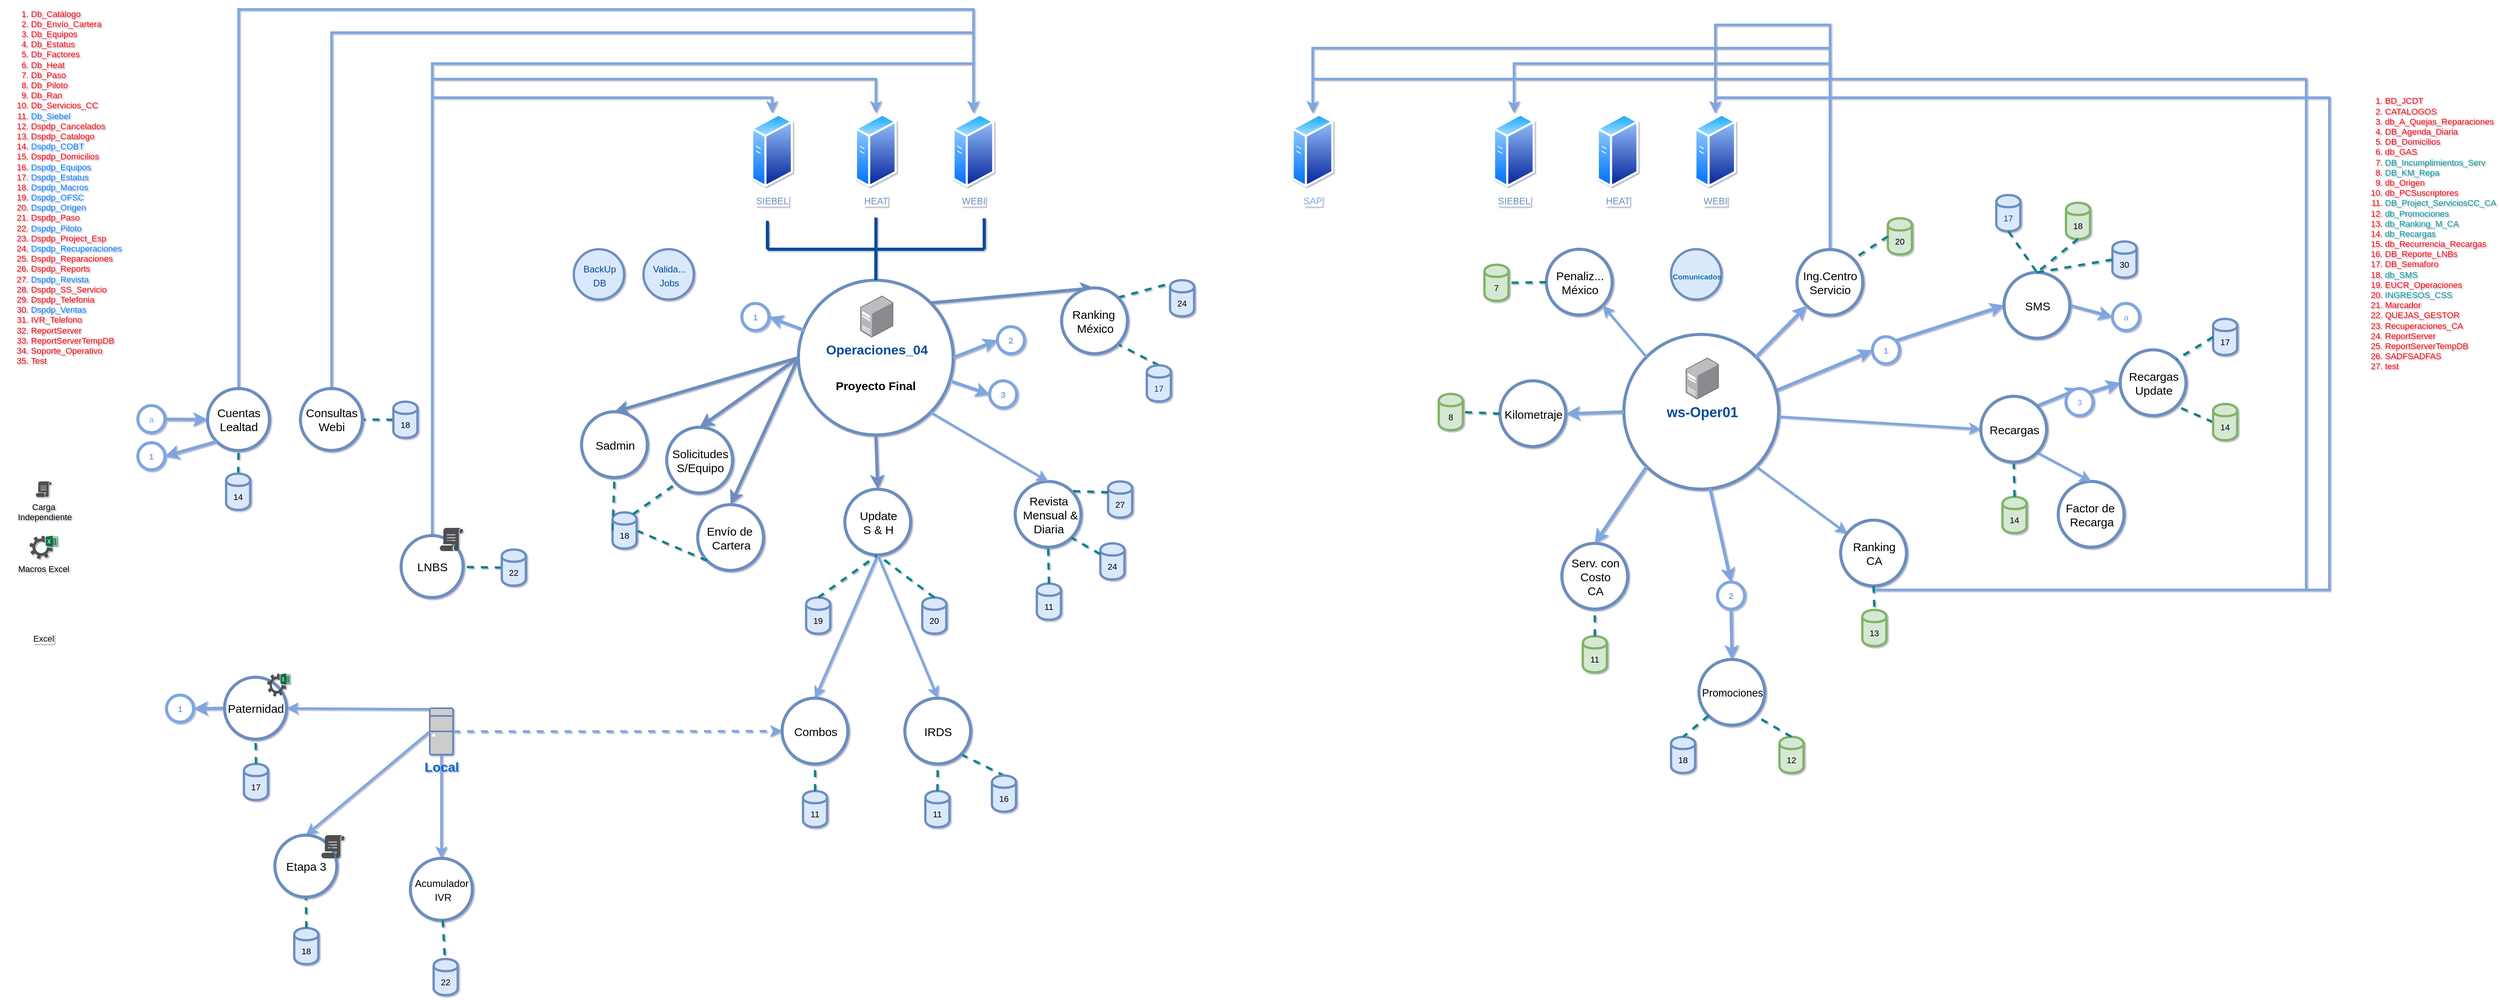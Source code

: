 <mxfile type="github" version="12.8.4">
  <diagram id="BwDKmyLNI1KqZc9jXRQb" name="Page-1">
    <mxGraphModel grid="1" dx="3683" dy="6" gridSize="10" guides="0" tooltips="1" connect="1" arrows="1" fold="1" page="1" pageScale="1" pageWidth="1100" pageHeight="850" math="0" shadow="1">
      <root>
        <mxCell id="0" />
        <mxCell id="1" parent="0" />
        <mxCell id="QWXc0pWjMCgm2C6_G6eT-208" value="" parent="1" edge="1" target="QWXc0pWjMCgm2C6_G6eT-150" source="QWXc0pWjMCgm2C6_G6eT-207" style="endArrow=none;dashed=1;html=1;strokeColor=#0E8088;strokeWidth=3;exitX=0;exitY=0.5;exitDx=0;exitDy=0;entryX=1;entryY=1;entryDx=0;entryDy=0;">
          <mxGeometry as="geometry" height="50" width="50" relative="1">
            <mxPoint as="sourcePoint" y="1418.997" x="85.004" />
            <mxPoint as="targetPoint" y="1400.0" x="724.5" />
          </mxGeometry>
        </mxCell>
        <mxCell id="NfXFw1aVSQLSVC3R290Q-597" parent="1" edge="1" target="QWXc0pWjMCgm2C6_G6eT-150" source="NfXFw1aVSQLSVC3R290Q-592" style="edgeStyle=none;rounded=0;orthogonalLoop=1;jettySize=auto;html=1;exitX=1;exitY=0;exitDx=0;exitDy=0;strokeColor=#7EA6E0;strokeWidth=4;fontSize=15;fontColor=#9673A6;entryX=0;entryY=0.5;entryDx=0;entryDy=0;">
          <mxGeometry as="geometry" relative="1">
            <mxPoint as="sourcePoint" y="1635" x="1036.0" />
            <mxPoint as="targetPoint" y="1655" x="1041.0" />
          </mxGeometry>
        </mxCell>
        <mxCell id="NfXFw1aVSQLSVC3R290Q-593" parent="1" edge="1" target="NfXFw1aVSQLSVC3R290Q-592" source="QWXc0pWjMCgm2C6_G6eT-142" style="edgeStyle=none;rounded=0;orthogonalLoop=1;jettySize=auto;html=1;exitX=1;exitY=0;exitDx=0;exitDy=0;strokeColor=#7EA6E0;strokeWidth=4;fontSize=15;fontColor=#9673A6;entryX=0.5;entryY=0;entryDx=0;entryDy=0;">
          <mxGeometry as="geometry" relative="1">
            <mxPoint as="sourcePoint" y="1562.5" x="360" />
            <mxPoint as="targetPoint" y="1457" x="1160.0" />
          </mxGeometry>
        </mxCell>
        <mxCell id="QWXc0pWjMCgm2C6_G6eT-141" value="" parent="1" style="ellipse;whiteSpace=wrap;html=1;aspect=fixed;strokeWidth=4;fillColor=#FFFFFF;strokeColor=#6C8EBF;" vertex="1">
          <mxGeometry as="geometry" height="200" width="200" y="1340" x="-41" />
        </mxCell>
        <mxCell id="QWXc0pWjMCgm2C6_G6eT-42" value="" parent="1" edge="1" target="QWXc0pWjMCgm2C6_G6eT-39" source="QWXc0pWjMCgm2C6_G6eT-41" style="endArrow=none;dashed=1;html=1;strokeColor=#0E8088;strokeWidth=3;exitX=0;exitY=0.5;exitDx=0;exitDy=0;">
          <mxGeometry as="geometry" height="50" width="50" relative="1">
            <mxPoint as="sourcePoint" y="1218.33" x="-438.92" />
            <mxPoint as="targetPoint" y="1140" x="-547.5" />
          </mxGeometry>
        </mxCell>
        <mxCell id="QWXc0pWjMCgm2C6_G6eT-105" value="" parent="1" edge="1" target="QWXc0pWjMCgm2C6_G6eT-102" source="QWXc0pWjMCgm2C6_G6eT-104" style="endArrow=none;dashed=1;html=1;strokeColor=#0E8088;strokeWidth=3;exitX=0.5;exitY=0;exitDx=0;exitDy=0;entryX=0.5;entryY=1;entryDx=0;entryDy=0;">
          <mxGeometry as="geometry" height="50" width="50" relative="1">
            <mxPoint as="sourcePoint" y="1569.997" x="-1769.46" />
            <mxPoint as="targetPoint" y="1530" x="-1770" />
          </mxGeometry>
        </mxCell>
        <mxCell id="QWXc0pWjMCgm2C6_G6eT-100" value="" parent="1" edge="1" target="QWXc0pWjMCgm2C6_G6eT-99" source="QWXc0pWjMCgm2C6_G6eT-95" style="endArrow=none;dashed=1;html=1;strokeColor=#0E8088;strokeWidth=3;exitX=1;exitY=1;exitDx=0;exitDy=0;entryX=0.5;entryY=0;entryDx=0;entryDy=0;">
          <mxGeometry as="geometry" height="50" width="50" relative="1">
            <mxPoint as="sourcePoint" y="1940.003" x="-917.462" />
            <mxPoint as="targetPoint" y="1905" x="-917" />
          </mxGeometry>
        </mxCell>
        <mxCell id="QWXc0pWjMCgm2C6_G6eT-93" value="" parent="1" edge="1" target="QWXc0pWjMCgm2C6_G6eT-88" source="0-gXw_EIp7FjIVVae2iI-35" style="endArrow=classic;html=1;strokeColor=#7EA6E0;strokeWidth=3;fontSize=11;fontColor=#7EA6E0;exitX=0.5;exitY=1;exitDx=0;exitDy=0;entryX=0.5;entryY=0;entryDx=0;entryDy=0;">
          <mxGeometry as="geometry" height="50" width="50" relative="1">
            <mxPoint as="sourcePoint" y="1900" x="-1497" />
            <mxPoint as="targetPoint" y="1850" x="-1447" />
          </mxGeometry>
        </mxCell>
        <mxCell id="QWXc0pWjMCgm2C6_G6eT-66" value="" parent="1" edge="1" target="QWXc0pWjMCgm2C6_G6eT-65" source="QWXc0pWjMCgm2C6_G6eT-30" style="endArrow=classic;html=1;strokeColor=#7EA6E0;strokeWidth=3;fontSize=11;fontColor=#7EA6E0;entryX=0.5;entryY=0;entryDx=0;entryDy=0;exitX=0.5;exitY=1;exitDx=0;exitDy=0;exitPerimeter=0;">
          <mxGeometry as="geometry" height="50" width="50" relative="1">
            <mxPoint as="sourcePoint" y="1937" x="-1653" />
            <mxPoint as="targetPoint" y="1937" x="-1773" />
          </mxGeometry>
        </mxCell>
        <mxCell id="QWXc0pWjMCgm2C6_G6eT-23" value="" parent="1" edge="1" target="QWXc0pWjMCgm2C6_G6eT-17" source="QWXc0pWjMCgm2C6_G6eT-21" style="endArrow=none;dashed=1;html=1;strokeColor=#0E8088;strokeWidth=3;exitX=0.5;exitY=0;exitDx=0;exitDy=0;entryX=1;entryY=1;entryDx=0;entryDy=0;">
          <mxGeometry as="geometry" height="50" width="50" relative="1">
            <mxPoint as="sourcePoint" y="1530.003" x="-1031.463" />
            <mxPoint as="targetPoint" y="1310" x="-697" />
          </mxGeometry>
        </mxCell>
        <mxCell id="QWXc0pWjMCgm2C6_G6eT-24" value="" parent="1" edge="1" target="QWXc0pWjMCgm2C6_G6eT-22" source="QWXc0pWjMCgm2C6_G6eT-17" style="endArrow=none;dashed=1;html=1;strokeColor=#0E8088;strokeWidth=3;entryX=0.5;entryY=0;entryDx=0;entryDy=0;exitX=1;exitY=0;exitDx=0;exitDy=0;">
          <mxGeometry as="geometry" height="50" width="50" relative="1">
            <mxPoint as="sourcePoint" y="1400" x="-761.459" />
            <mxPoint as="targetPoint" y="1358.284" x="-745.284" />
          </mxGeometry>
        </mxCell>
        <mxCell id="QWXc0pWjMCgm2C6_G6eT-20" parent="1" edge="1" target="QWXc0pWjMCgm2C6_G6eT-17" source="0-gXw_EIp7FjIVVae2iI-28" style="edgeStyle=none;rounded=0;orthogonalLoop=1;jettySize=auto;html=1;exitX=1;exitY=0;exitDx=0;exitDy=0;strokeColor=#6c8ebf;strokeWidth=4;fontSize=15;fontColor=#9673A6;fillColor=#dae8fc;entryX=0.5;entryY=0;entryDx=0;entryDy=0;">
          <mxGeometry as="geometry" relative="1">
            <mxPoint as="sourcePoint" y="1380" x="-1097.0" />
            <mxPoint as="targetPoint" y="1570" x="-1187.0" />
          </mxGeometry>
        </mxCell>
        <mxCell id="QWXc0pWjMCgm2C6_G6eT-35" value="" parent="1" edge="1" target="QWXc0pWjMCgm2C6_G6eT-27" source="QWXc0pWjMCgm2C6_G6eT-30" style="endArrow=classic;html=1;fontSize=11;fontColor=#7EA6E0;exitX=0.02;exitY=0.02;exitDx=0;exitDy=0;exitPerimeter=0;strokeWidth=3;strokeColor=#7EA6E0;">
          <mxGeometry as="geometry" height="50" width="50" relative="1">
            <mxPoint as="sourcePoint" y="1997" x="-1693" />
            <mxPoint as="targetPoint" y="1942" x="-1568" />
          </mxGeometry>
        </mxCell>
        <mxCell id="QWXc0pWjMCgm2C6_G6eT-19" parent="1" edge="1" target="QWXc0pWjMCgm2C6_G6eT-12" source="0-gXw_EIp7FjIVVae2iI-28" style="edgeStyle=none;rounded=0;orthogonalLoop=1;jettySize=auto;html=1;exitX=0;exitY=0.5;exitDx=0;exitDy=0;strokeColor=#6c8ebf;strokeWidth=4;fontSize=15;fontColor=#9673A6;fillColor=#dae8fc;entryX=0.5;entryY=0;entryDx=0;entryDy=0;">
          <mxGeometry as="geometry" relative="1">
            <mxPoint as="sourcePoint" y="1405" x="-1090.6" />
            <mxPoint as="targetPoint" y="1450" x="-1287" />
          </mxGeometry>
        </mxCell>
        <mxCell id="0-gXw_EIp7FjIVVae2iI-28" value="&lt;font style=&quot;font-size: 15px&quot;&gt;&lt;br&gt;&lt;br&gt;&lt;br&gt;&lt;br&gt;&lt;b&gt;Proyecto Final&lt;/b&gt;&lt;/font&gt;" parent="1" style="ellipse;whiteSpace=wrap;html=1;aspect=fixed;strokeWidth=4;fillColor=#FFFFFF;strokeColor=#6C8EBF;" vertex="1">
          <mxGeometry as="geometry" height="200" width="200" y="1270" x="-1107" />
        </mxCell>
        <mxCell id="0-gXw_EIp7FjIVVae2iI-34" parent="1" edge="1" target="0-gXw_EIp7FjIVVae2iI-35" source="0-gXw_EIp7FjIVVae2iI-28" style="edgeStyle=none;rounded=0;orthogonalLoop=1;jettySize=auto;html=1;exitX=0.5;exitY=1;exitDx=0;exitDy=0;strokeColor=#6c8ebf;strokeWidth=4;fontSize=15;fontColor=#9673A6;fillColor=#dae8fc;entryX=0.5;entryY=0;entryDx=0;entryDy=0;">
          <mxGeometry as="geometry" relative="1">
            <mxPoint as="sourcePoint" y="1880" x="-947.0" />
            <mxPoint as="targetPoint" y="1910" x="-947" />
          </mxGeometry>
        </mxCell>
        <mxCell id="NfXFw1aVSQLSVC3R290Q-495" value="&lt;b&gt;&lt;font color=&quot;#004c99&quot; size=&quot;4&quot; style=&quot;background-color: transparent&quot;&gt;ws-Oper01&lt;/font&gt;&lt;/b&gt;" parent="1" style="points=[];aspect=fixed;html=1;align=center;shadow=0;dashed=0;image;image=img/lib/allied_telesis/computer_and_terminals/Server_Desktop.svg;strokeWidth=3;imageBackground=none;imageBorder=none;" vertex="1">
          <mxGeometry as="geometry" height="54" width="42.6" y="1370" x="39" />
        </mxCell>
        <mxCell id="NfXFw1aVSQLSVC3R290Q-307" value="&lt;ol style=&quot;font-size: 11px&quot;&gt;&lt;li&gt;&lt;font style=&quot;font-size: 11px&quot;&gt;Db_Catálogo&lt;/font&gt;&lt;/li&gt;&lt;li&gt;&lt;font style=&quot;font-size: 11px&quot;&gt;Db_Envío_Cartera&lt;/font&gt;&lt;/li&gt;&lt;li&gt;&lt;font style=&quot;font-size: 11px&quot;&gt;Db_Equipos&lt;/font&gt;&lt;/li&gt;&lt;li&gt;&lt;font style=&quot;font-size: 11px&quot;&gt;Db_Estatus&lt;/font&gt;&lt;/li&gt;&lt;li&gt;&lt;font style=&quot;font-size: 11px&quot;&gt;Db_Factores&lt;/font&gt;&lt;/li&gt;&lt;li&gt;&lt;font style=&quot;font-size: 11px&quot;&gt;Db_Heat&lt;/font&gt;&lt;/li&gt;&lt;li&gt;&lt;font style=&quot;font-size: 11px&quot;&gt;Db_Paso&lt;/font&gt;&lt;/li&gt;&lt;li&gt;&lt;font style=&quot;font-size: 11px&quot;&gt;Db_Piloto&lt;/font&gt;&lt;/li&gt;&lt;li&gt;&lt;font style=&quot;font-size: 11px&quot;&gt;Db_Ran&lt;/font&gt;&lt;/li&gt;&lt;li&gt;&lt;font style=&quot;font-size: 11px&quot;&gt;Db_Servicios_CC&lt;/font&gt;&lt;/li&gt;&lt;li&gt;&lt;font color=&quot;#007fff&quot; style=&quot;font-size: 11px&quot;&gt;Db_Siebel&lt;/font&gt;&lt;/li&gt;&lt;li&gt;&lt;font style=&quot;font-size: 11px&quot;&gt;Dspdp_Cancelados&lt;/font&gt;&lt;/li&gt;&lt;li&gt;&lt;font style=&quot;font-size: 11px&quot;&gt;Dspdp_Catalogo&lt;/font&gt;&lt;/li&gt;&lt;li&gt;&lt;font color=&quot;#007fff&quot; style=&quot;font-size: 11px&quot;&gt;Dspdp_COBT&lt;/font&gt;&lt;/li&gt;&lt;li&gt;&lt;font style=&quot;font-size: 11px&quot;&gt;Dspdp_Domicilios&lt;/font&gt;&lt;/li&gt;&lt;li&gt;&lt;font color=&quot;#007fff&quot; style=&quot;font-size: 11px&quot;&gt;Dspdp_Equipos&lt;/font&gt;&lt;/li&gt;&lt;li&gt;&lt;font color=&quot;#007fff&quot; style=&quot;font-size: 11px&quot;&gt;Dspdp_Estatus&lt;/font&gt;&lt;/li&gt;&lt;li&gt;&lt;font color=&quot;#007fff&quot; style=&quot;font-size: 11px&quot;&gt;Dspdp_Macros&lt;/font&gt;&lt;/li&gt;&lt;li&gt;&lt;font color=&quot;#007fff&quot; style=&quot;font-size: 11px&quot;&gt;Dspdp_OFSC&lt;/font&gt;&lt;/li&gt;&lt;li&gt;&lt;font color=&quot;#007fff&quot; style=&quot;font-size: 11px&quot;&gt;Dspdp_Origen&lt;/font&gt;&lt;/li&gt;&lt;li&gt;&lt;font style=&quot;font-size: 11px&quot;&gt;Dspdp_Paso&lt;/font&gt;&lt;/li&gt;&lt;li&gt;&lt;font color=&quot;#007fff&quot; style=&quot;font-size: 11px&quot;&gt;Dspdp_Piloto&lt;/font&gt;&lt;/li&gt;&lt;li&gt;&lt;font style=&quot;font-size: 11px&quot;&gt;Dspdp_Project_Esp&lt;/font&gt;&lt;/li&gt;&lt;li&gt;&lt;font color=&quot;#007fff&quot; style=&quot;font-size: 11px&quot;&gt;Dspdp_Recuperaciones&lt;/font&gt;&lt;/li&gt;&lt;li&gt;&lt;font style=&quot;font-size: 11px&quot;&gt;Dspdp_Reparaciones&lt;/font&gt;&lt;/li&gt;&lt;li&gt;&lt;font style=&quot;font-size: 11px&quot;&gt;Dspdp_Reports&lt;/font&gt;&lt;/li&gt;&lt;li&gt;&lt;font color=&quot;#007fff&quot; style=&quot;font-size: 11px&quot;&gt;Dspdp_Revista&lt;/font&gt;&lt;/li&gt;&lt;li&gt;&lt;font style=&quot;font-size: 11px&quot;&gt;Dspdp_SS_Servicio&lt;/font&gt;&lt;/li&gt;&lt;li&gt;&lt;font style=&quot;font-size: 11px&quot;&gt;Dspdp_Telefonia&lt;/font&gt;&lt;/li&gt;&lt;li&gt;&lt;font color=&quot;#007fff&quot; style=&quot;font-size: 11px&quot;&gt;Dspdp_Ventas&lt;/font&gt;&lt;/li&gt;&lt;li&gt;&lt;font style=&quot;font-size: 11px&quot;&gt;IVR_Telefono&lt;/font&gt;&lt;/li&gt;&lt;li&gt;&lt;font style=&quot;font-size: 11px&quot;&gt;ReportServer&lt;/font&gt;&lt;/li&gt;&lt;li&gt;&lt;font style=&quot;font-size: 11px&quot;&gt;ReportServerTempDB&lt;/font&gt;&lt;/li&gt;&lt;li&gt;&lt;font style=&quot;font-size: 11px&quot;&gt;Soporte_Operativo&lt;/font&gt;&lt;/li&gt;&lt;li&gt;&lt;font style=&quot;font-size: 11px&quot;&gt;Test&lt;/font&gt;&lt;br&gt;&lt;/li&gt;&lt;/ol&gt;" parent="1" style="text;html=1;strokeColor=none;fillColor=none;align=left;verticalAlign=middle;whiteSpace=wrap;rounded=0;labelBackgroundColor=none;fontSize=15;fontColor=#FF0000;textDirection=ltr;labelPosition=left;verticalLabelPosition=middle;" vertex="1">
          <mxGeometry as="geometry" height="20" width="40" y="1140" x="-2100" />
        </mxCell>
        <mxCell id="NfXFw1aVSQLSVC3R290Q-427" value="18" parent="1" style="shape=cylinder;whiteSpace=wrap;html=1;boundedLbl=1;backgroundOutline=1;labelBackgroundColor=none;strokeWidth=3;fillColor=#d5e8d4;strokeColor=#82b366;fontSize=11;" vertex="1">
          <mxGeometry as="geometry" height="46.667" width="31.079" y="1169.997" x="530.0" />
        </mxCell>
        <mxCell id="NfXFw1aVSQLSVC3R290Q-428" value="12" parent="1" style="shape=cylinder;whiteSpace=wrap;html=1;boundedLbl=1;backgroundOutline=1;labelBackgroundColor=none;strokeWidth=3;fillColor=#d5e8d4;strokeColor=#82b366;fontSize=11;" vertex="1">
          <mxGeometry as="geometry" height="46.667" width="31.079" y="1859.997" x="159.997" />
        </mxCell>
        <mxCell id="NfXFw1aVSQLSVC3R290Q-429" value="8" parent="1" style="shape=cylinder;whiteSpace=wrap;html=1;boundedLbl=1;backgroundOutline=1;labelBackgroundColor=none;strokeWidth=3;fillColor=#d5e8d4;strokeColor=#82b366;fontSize=11;" vertex="1">
          <mxGeometry as="geometry" height="46.667" width="31.079" y="1416.997" x="-279.998" />
        </mxCell>
        <mxCell id="NfXFw1aVSQLSVC3R290Q-430" value="11" parent="1" style="shape=cylinder;whiteSpace=wrap;html=1;boundedLbl=1;backgroundOutline=1;labelBackgroundColor=none;strokeWidth=3;fillColor=#d5e8d4;strokeColor=#82b366;fontSize=11;" vertex="1">
          <mxGeometry as="geometry" height="46.667" width="31.079" y="1730.003" x="-94.002" />
        </mxCell>
        <mxCell id="NfXFw1aVSQLSVC3R290Q-432" value="20" parent="1" style="shape=cylinder;whiteSpace=wrap;html=1;boundedLbl=1;backgroundOutline=1;labelBackgroundColor=none;strokeWidth=3;fillColor=#d5e8d4;strokeColor=#82b366;fontSize=11;" vertex="1">
          <mxGeometry as="geometry" height="46.667" width="31.079" y="1189.997" x="299.998" />
        </mxCell>
        <mxCell id="NfXFw1aVSQLSVC3R290Q-439" value="7" parent="1" style="shape=cylinder;whiteSpace=wrap;html=1;boundedLbl=1;backgroundOutline=1;labelBackgroundColor=none;strokeWidth=3;fillColor=#d5e8d4;strokeColor=#82b366;fontSize=11;" vertex="1">
          <mxGeometry as="geometry" height="46.667" width="31.079" y="1250.003" x="-220.997" />
        </mxCell>
        <mxCell id="NfXFw1aVSQLSVC3R290Q-457" value="14" parent="1" style="shape=cylinder;whiteSpace=wrap;html=1;boundedLbl=1;backgroundOutline=1;labelBackgroundColor=none;strokeWidth=3;fillColor=#d5e8d4;strokeColor=#82b366;fontSize=11;" vertex="1">
          <mxGeometry as="geometry" height="46.667" width="31.079" y="1549.997" x="448.005" />
        </mxCell>
        <mxCell id="NfXFw1aVSQLSVC3R290Q-502" value="&lt;ol style=&quot;font-size: 11px&quot;&gt;&lt;li&gt;&lt;font style=&quot;font-size: 11px&quot;&gt;BD_JCDT&lt;/font&gt;&lt;/li&gt;&lt;li&gt;&lt;font style=&quot;font-size: 11px&quot;&gt;CATALOGOS&lt;/font&gt;&lt;/li&gt;&lt;li&gt;&lt;font style=&quot;font-size: 11px&quot;&gt;db_A_Quejas_Reparaciones&lt;/font&gt;&lt;/li&gt;&lt;li&gt;&lt;font style=&quot;font-size: 11px&quot;&gt;DB_Agenda_Diaria&lt;/font&gt;&lt;/li&gt;&lt;li&gt;&lt;font style=&quot;font-size: 11px&quot;&gt;DB_Domicilios&lt;/font&gt;&lt;/li&gt;&lt;li&gt;&lt;font style=&quot;font-size: 11px&quot;&gt;db_GAS&lt;/font&gt;&lt;/li&gt;&lt;li&gt;&lt;font color=&quot;#009999&quot; style=&quot;font-size: 11px&quot;&gt;DB_Incumplimientos_Serv&lt;/font&gt;&lt;/li&gt;&lt;li&gt;&lt;font color=&quot;#009999&quot; style=&quot;font-size: 11px&quot;&gt;DB_KM_Repa&lt;/font&gt;&lt;/li&gt;&lt;li&gt;&lt;font style=&quot;font-size: 11px&quot;&gt;db_Origen&lt;/font&gt;&lt;/li&gt;&lt;li&gt;&lt;font style=&quot;font-size: 11px&quot;&gt;db_PCSuscriptores&lt;/font&gt;&lt;/li&gt;&lt;li&gt;&lt;font color=&quot;#009999&quot; style=&quot;font-size: 11px&quot;&gt;DB_Project_ServiciosCC_CA&lt;/font&gt;&lt;/li&gt;&lt;li&gt;&lt;font color=&quot;#009999&quot; style=&quot;font-size: 11px&quot;&gt;db_Promociones&lt;/font&gt;&lt;/li&gt;&lt;li&gt;&lt;font color=&quot;#009999&quot; style=&quot;font-size: 11px&quot;&gt;db_Ranking_M_CA&lt;/font&gt;&lt;/li&gt;&lt;li&gt;&lt;font color=&quot;#009999&quot; style=&quot;font-size: 11px&quot;&gt;db_Recargas&lt;/font&gt;&lt;/li&gt;&lt;li&gt;&lt;font style=&quot;font-size: 11px&quot;&gt;db_Recurrencia_Recargas&lt;/font&gt;&lt;/li&gt;&lt;li&gt;&lt;font style=&quot;font-size: 11px&quot;&gt;DB_Reporte_LNBs&lt;/font&gt;&lt;/li&gt;&lt;li&gt;&lt;font style=&quot;font-size: 11px&quot;&gt;DB_Semaforo&lt;/font&gt;&lt;/li&gt;&lt;li&gt;&lt;font color=&quot;#009999&quot; style=&quot;font-size: 11px&quot;&gt;db_SMS&lt;/font&gt;&lt;/li&gt;&lt;li&gt;&lt;font style=&quot;font-size: 11px&quot;&gt;EUCR_Operaciones&lt;/font&gt;&lt;/li&gt;&lt;li&gt;&lt;font color=&quot;#009999&quot; style=&quot;font-size: 11px&quot;&gt;INGRESOS_CSS&lt;/font&gt;&lt;/li&gt;&lt;li&gt;&lt;font style=&quot;font-size: 11px&quot;&gt;Marcador&lt;/font&gt;&lt;/li&gt;&lt;li&gt;&lt;font style=&quot;font-size: 11px&quot;&gt;QUEJAS_GESTOR&lt;/font&gt;&lt;/li&gt;&lt;li&gt;&lt;font style=&quot;font-size: 11px&quot;&gt;Recuperaciones_CA&lt;/font&gt;&lt;/li&gt;&lt;li&gt;&lt;font style=&quot;font-size: 11px&quot;&gt;ReportServer&lt;/font&gt;&lt;/li&gt;&lt;li&gt;&lt;font style=&quot;font-size: 11px&quot;&gt;ReportServerTempDB&lt;/font&gt;&lt;/li&gt;&lt;li&gt;&lt;font style=&quot;font-size: 11px&quot;&gt;SADFSADFAS&lt;/font&gt;&lt;/li&gt;&lt;li&gt;&lt;font style=&quot;font-size: 11px&quot;&gt;test&lt;/font&gt;&lt;/li&gt;&lt;/ol&gt;" parent="1" style="text;html=1;strokeColor=none;fillColor=none;align=left;verticalAlign=middle;whiteSpace=wrap;rounded=0;labelBackgroundColor=none;fontSize=15;fontColor=#FF0000;textDirection=ltr;labelPosition=left;verticalLabelPosition=middle;" vertex="1">
          <mxGeometry as="geometry" height="20" width="40" y="1200" x="940" />
        </mxCell>
        <mxCell id="NfXFw1aVSQLSVC3R290Q-507" value="&lt;font color=&quot;#10739e&quot; style=&quot;font-size: 9.5px&quot;&gt;&lt;b&gt;Comunicados&lt;/b&gt;&lt;/font&gt;" parent="1" style="shape=ellipse;html=1;dashed=0;whitespace=wrap;aspect=fixed;perimeter=ellipsePerimeter;labelBackgroundColor=none;strokeColor=#6c8ebf;strokeWidth=3;fontSize=15;align=center;fillColor=#dae8fc;" vertex="1">
          <mxGeometry as="geometry" height="65" width="65" y="1230" x="20" />
        </mxCell>
        <mxCell id="NfXFw1aVSQLSVC3R290Q-562" value="&lt;font color=&quot;#7ea6e0&quot; style=&quot;font-size: 11px;&quot;&gt;&lt;b style=&quot;font-size: 11px;&quot;&gt;1&lt;/b&gt;&lt;/font&gt;" parent="1" style="ellipse;whiteSpace=wrap;html=1;aspect=fixed;labelBackgroundColor=none;strokeColor=#7EA6E0;strokeWidth=4;fillColor=#FFFFFF;fontSize=11;fontColor=#9673A6;align=center;" vertex="1">
          <mxGeometry as="geometry" height="35" width="35" y="1806" x="-1923" />
        </mxCell>
        <mxCell id="NfXFw1aVSQLSVC3R290Q-571" parent="1" edge="1" target="QWXc0pWjMCgm2C6_G6eT-214" source="NfXFw1aVSQLSVC3R290Q-569" style="edgeStyle=none;rounded=0;orthogonalLoop=1;jettySize=auto;html=1;exitX=1;exitY=0;exitDx=0;exitDy=0;strokeColor=#7EA6E0;strokeWidth=4;fontSize=15;fontColor=#9673A6;entryX=0;entryY=0.5;entryDx=0;entryDy=0;">
          <mxGeometry as="geometry" relative="1">
            <mxPoint as="sourcePoint" y="1264" x="1048.49" />
            <mxPoint as="targetPoint" y="1167.33" x="738.49" />
          </mxGeometry>
        </mxCell>
        <mxCell id="NfXFw1aVSQLSVC3R290Q-569" value="&lt;font color=&quot;#7ea6e0&quot; style=&quot;font-size: 11px;&quot;&gt;&lt;b style=&quot;font-size: 11px;&quot;&gt;1&lt;/b&gt;&lt;/font&gt;" parent="1" style="ellipse;whiteSpace=wrap;html=1;aspect=fixed;labelBackgroundColor=none;strokeColor=#7EA6E0;strokeWidth=4;fillColor=#FFFFFF;fontSize=11;fontColor=#9673A6;align=center;" vertex="1">
          <mxGeometry as="geometry" height="35" width="35" y="1343" x="280" />
        </mxCell>
        <mxCell id="NfXFw1aVSQLSVC3R290Q-581" value="&lt;b style=&quot;font-size: 11px;&quot;&gt;&lt;font color=&quot;#7ea6e0&quot; style=&quot;font-size: 11px;&quot;&gt;2&lt;/font&gt;&lt;/b&gt;" parent="1" style="ellipse;whiteSpace=wrap;html=1;aspect=fixed;labelBackgroundColor=none;strokeColor=#7EA6E0;strokeWidth=4;fillColor=#FFFFFF;fontSize=11;fontColor=#9673A6;align=center;" vertex="1">
          <mxGeometry as="geometry" height="35" width="35" y="1660" x="80.0" />
        </mxCell>
        <mxCell id="NfXFw1aVSQLSVC3R290Q-564" parent="1" edge="1" target="NfXFw1aVSQLSVC3R290Q-562" source="QWXc0pWjMCgm2C6_G6eT-27" style="edgeStyle=none;rounded=0;orthogonalLoop=1;jettySize=auto;html=1;exitX=0;exitY=0.5;exitDx=0;exitDy=0;entryX=1;entryY=0.5;entryDx=0;entryDy=0;strokeColor=#7EA6E0;strokeWidth=4;fontSize=15;fontColor=#9673A6;">
          <mxGeometry as="geometry" relative="1">
            <mxPoint as="sourcePoint" y="1800" x="-1858" />
          </mxGeometry>
        </mxCell>
        <mxCell id="NfXFw1aVSQLSVC3R290Q-587" value="&lt;b style=&quot;font-size: 11px;&quot;&gt;&lt;font color=&quot;#7ea6e0&quot; style=&quot;font-size: 11px;&quot;&gt;2&lt;/font&gt;&lt;/b&gt;" parent="1" style="ellipse;whiteSpace=wrap;html=1;aspect=fixed;labelBackgroundColor=none;strokeColor=#7EA6E0;strokeWidth=4;fillColor=#FFFFFF;fontSize=11;fontColor=#9673A6;align=center;" vertex="1">
          <mxGeometry as="geometry" height="35" width="35" y="1330" x="-850" />
        </mxCell>
        <mxCell id="NfXFw1aVSQLSVC3R290Q-592" value="&lt;font color=&quot;#7ea6e0&quot; style=&quot;font-size: 11px;&quot;&gt;3&lt;/font&gt;" parent="1" style="ellipse;whiteSpace=wrap;html=1;aspect=fixed;labelBackgroundColor=none;strokeColor=#7EA6E0;strokeWidth=4;fillColor=#FFFFFF;fontSize=11;fontColor=#9673A6;align=center;" vertex="1">
          <mxGeometry as="geometry" height="35" width="35" y="1410" x="530" />
        </mxCell>
        <mxCell id="NfXFw1aVSQLSVC3R290Q-594" value="&lt;font color=&quot;#7ea6e0&quot; style=&quot;font-size: 11px;&quot;&gt;&lt;b style=&quot;font-size: 11px;&quot;&gt;3&lt;/b&gt;&lt;/font&gt;" parent="1" style="ellipse;whiteSpace=wrap;html=1;aspect=fixed;labelBackgroundColor=none;strokeColor=#7EA6E0;strokeWidth=4;fillColor=#FFFFFF;fontSize=11;fontColor=#9673A6;align=center;" vertex="1">
          <mxGeometry as="geometry" height="35" width="35" y="1400" x="-860" />
        </mxCell>
        <mxCell id="NfXFw1aVSQLSVC3R290Q-598" value="&lt;font color=&quot;#7ea6e0&quot; style=&quot;font-size: 11px;&quot;&gt;a&lt;/font&gt;" parent="1" style="ellipse;whiteSpace=wrap;html=1;aspect=fixed;labelBackgroundColor=none;strokeColor=#7EA6E0;strokeWidth=4;fillColor=#FFFFFF;fontSize=11;fontColor=#9673A6;align=center;" vertex="1">
          <mxGeometry as="geometry" height="35" width="35" y="1300" x="590.0" />
        </mxCell>
        <mxCell id="NfXFw1aVSQLSVC3R290Q-599" parent="1" edge="1" target="NfXFw1aVSQLSVC3R290Q-598" source="QWXc0pWjMCgm2C6_G6eT-214" style="edgeStyle=none;rounded=0;orthogonalLoop=1;jettySize=auto;html=1;exitX=1;exitY=0.5;exitDx=0;exitDy=0;strokeColor=#7EA6E0;strokeWidth=4;fontSize=15;fontColor=#9673A6;entryX=0;entryY=0.5;entryDx=0;entryDy=0;">
          <mxGeometry as="geometry" relative="1">
            <mxPoint as="sourcePoint" y="1120.33" x="748.49" />
            <mxPoint as="targetPoint" y="1177.33" x="748.49" />
          </mxGeometry>
        </mxCell>
        <mxCell id="NfXFw1aVSQLSVC3R290Q-585" parent="1" edge="1" target="QWXc0pWjMCgm2C6_G6eT-188" source="NfXFw1aVSQLSVC3R290Q-581" style="edgeStyle=none;rounded=0;orthogonalLoop=1;jettySize=auto;html=1;exitX=0.5;exitY=1;exitDx=0;exitDy=0;strokeColor=#7EA6E0;strokeWidth=4;fontSize=15;fontColor=#9673A6;entryX=0.5;entryY=0;entryDx=0;entryDy=0;">
          <mxGeometry as="geometry" relative="1">
            <mxPoint as="targetPoint" y="2425" x="-203.765" />
            <mxPoint as="sourcePoint" y="2375" x="-209.53" />
          </mxGeometry>
        </mxCell>
        <mxCell id="NfXFw1aVSQLSVC3R290Q-351" value="&lt;font color=&quot;#004c99&quot; style=&quot;font-size: 12px&quot;&gt;Valida...&lt;br&gt;Jobs&lt;/font&gt;" parent="1" style="shape=ellipse;html=1;dashed=0;whitespace=wrap;aspect=fixed;perimeter=ellipsePerimeter;labelBackgroundColor=none;strokeColor=#6c8ebf;strokeWidth=3;fontSize=15;align=center;fillColor=#dae8fc;" vertex="1">
          <mxGeometry as="geometry" height="65" width="65" y="1230" x="-1307" />
        </mxCell>
        <mxCell id="NfXFw1aVSQLSVC3R290Q-374" value="&lt;font color=&quot;#004c99&quot; style=&quot;font-size: 12px&quot;&gt;BackUp&lt;br&gt;DB&lt;/font&gt;" parent="1" style="shape=ellipse;html=1;dashed=0;whitespace=wrap;aspect=fixed;perimeter=ellipsePerimeter;labelBackgroundColor=none;strokeColor=#6c8ebf;strokeWidth=3;fontSize=15;align=center;fillColor=#dae8fc;" vertex="1">
          <mxGeometry as="geometry" height="65" width="65" y="1230" x="-1397" />
        </mxCell>
        <mxCell id="0-gXw_EIp7FjIVVae2iI-12" value="" parent="1" edge="1" source="0-gXw_EIp7FjIVVae2iI-28" style="endArrow=none;html=1;fontSize=15;fontColor=#004C99;strokeColor=#004C99;strokeWidth=4;exitX=0.5;exitY=0;exitDx=0;exitDy=0;">
          <mxGeometry as="geometry" height="50" width="50" relative="1">
            <mxPoint as="sourcePoint" y="1270" x="-1007" />
            <mxPoint as="targetPoint" y="1189" x="-1006.806" />
          </mxGeometry>
        </mxCell>
        <mxCell id="0-gXw_EIp7FjIVVae2iI-13" value="" parent="1" edge="1" style="endArrow=none;html=1;fontSize=15;fontColor=#004C99;strokeColor=#004C99;strokeWidth=4;">
          <mxGeometry as="geometry" height="50" width="50" relative="1">
            <mxPoint as="sourcePoint" y="1230" x="-867" />
            <mxPoint as="targetPoint" y="1230" x="-1147" />
          </mxGeometry>
        </mxCell>
        <mxCell id="0-gXw_EIp7FjIVVae2iI-15" value="" parent="1" edge="1" style="endArrow=none;html=1;fontSize=15;fontColor=#004C99;strokeColor=#004C99;strokeWidth=4;">
          <mxGeometry as="geometry" height="50" width="50" relative="1">
            <mxPoint as="sourcePoint" y="1230" x="-1147" />
            <mxPoint as="targetPoint" y="1230" x="-1146.611" />
            <Array as="points">
              <mxPoint y="1190" x="-1147" />
            </Array>
          </mxGeometry>
        </mxCell>
        <mxCell id="0-gXw_EIp7FjIVVae2iI-18" value="" parent="1" edge="1" style="endArrow=none;html=1;fontSize=15;fontColor=#004C99;strokeColor=#004C99;strokeWidth=4;">
          <mxGeometry as="geometry" height="50" width="50" relative="1">
            <mxPoint as="sourcePoint" y="1230" x="-867" />
            <mxPoint as="targetPoint" y="1190" x="-867" />
          </mxGeometry>
        </mxCell>
        <mxCell id="0-gXw_EIp7FjIVVae2iI-35" value="&lt;font color=&quot;#000000&quot;&gt;Update&lt;br&gt;S &amp;amp; H&lt;/font&gt;" parent="1" style="shape=ellipse;html=1;dashed=0;whitespace=wrap;aspect=fixed;perimeter=ellipsePerimeter;labelBackgroundColor=none;strokeColor=#6C8EBF;strokeWidth=4;fontSize=15;align=center;fillColor=#FFFFFF;" vertex="1">
          <mxGeometry as="geometry" height="85" width="85" y="1540" x="-1047" />
        </mxCell>
        <mxCell id="NfXFw1aVSQLSVC3R290Q-188" value="19" parent="1" style="shape=cylinder;whiteSpace=wrap;html=1;boundedLbl=1;backgroundOutline=1;labelBackgroundColor=none;strokeWidth=3;fillColor=#dae8fc;strokeColor=#6c8ebf;fontSize=11;" vertex="1">
          <mxGeometry as="geometry" height="46.667" width="31.079" y="1680.003" x="-1097.003" />
        </mxCell>
        <mxCell id="NfXFw1aVSQLSVC3R290Q-195" value="20" parent="1" style="shape=cylinder;whiteSpace=wrap;html=1;boundedLbl=1;backgroundOutline=1;labelBackgroundColor=none;strokeWidth=3;fillColor=#dae8fc;strokeColor=#6c8ebf;fontSize=11;" vertex="1">
          <mxGeometry as="geometry" height="46.667" width="31.079" y="1679.997" x="-947.002" />
        </mxCell>
        <mxCell id="0-gXw_EIp7FjIVVae2iI-61" value="" parent="1" edge="1" target="0-gXw_EIp7FjIVVae2iI-35" source="NfXFw1aVSQLSVC3R290Q-188" style="endArrow=none;dashed=1;html=1;strokeColor=#0E8088;strokeWidth=3;entryX=0.5;entryY=1;entryDx=0;entryDy=0;exitX=0.5;exitY=0;exitDx=0;exitDy=0;">
          <mxGeometry as="geometry" height="50" width="50" relative="1">
            <mxPoint as="sourcePoint" y="2130" x="-827" />
            <mxPoint as="targetPoint" y="2080" x="-777" />
          </mxGeometry>
        </mxCell>
        <mxCell id="0-gXw_EIp7FjIVVae2iI-62" value="" parent="1" edge="1" target="0-gXw_EIp7FjIVVae2iI-35" source="NfXFw1aVSQLSVC3R290Q-195" style="endArrow=none;dashed=1;html=1;strokeColor=#0E8088;strokeWidth=3;exitX=0.5;exitY=0;exitDx=0;exitDy=0;entryX=0.5;entryY=1;entryDx=0;entryDy=0;">
          <mxGeometry as="geometry" height="50" width="50" relative="1">
            <mxPoint as="sourcePoint" y="2130" x="-827" />
            <mxPoint as="targetPoint" y="1980" x="-917" />
          </mxGeometry>
        </mxCell>
        <mxCell id="QWXc0pWjMCgm2C6_G6eT-3" value="&lt;font color=&quot;#004c99&quot; style=&quot;font-size: 17px ; background-color: transparent&quot;&gt;&lt;b&gt;Operaciones_04&lt;/b&gt;&lt;/font&gt;" parent="1" style="points=[];aspect=fixed;html=1;align=center;shadow=0;dashed=0;image;image=img/lib/allied_telesis/computer_and_terminals/Server_Desktop.svg;strokeWidth=3;imageBackground=none;imageBorder=none;" vertex="1">
          <mxGeometry as="geometry" height="54" width="42.6" y="1290" x="-1027" />
        </mxCell>
        <mxCell id="QWXc0pWjMCgm2C6_G6eT-5" value="Envío de&amp;nbsp;&lt;br&gt;Cartera" parent="1" style="shape=ellipse;html=1;dashed=0;whitespace=wrap;aspect=fixed;perimeter=ellipsePerimeter;labelBackgroundColor=none;strokeColor=#6C8EBF;strokeWidth=4;fontSize=15;align=center;fillColor=#FFFFFF;" vertex="1">
          <mxGeometry as="geometry" height="85" width="85" y="1560" x="-1237" />
        </mxCell>
        <mxCell id="QWXc0pWjMCgm2C6_G6eT-7" value="" parent="1" edge="1" target="QWXc0pWjMCgm2C6_G6eT-5" source="QWXc0pWjMCgm2C6_G6eT-8" style="endArrow=none;dashed=1;html=1;strokeColor=#0E8088;strokeWidth=3;entryX=0;entryY=1;entryDx=0;entryDy=0;exitX=1;exitY=0.5;exitDx=0;exitDy=0;">
          <mxGeometry as="geometry" height="50" width="50" relative="1">
            <mxPoint as="sourcePoint" y="1650" x="-1195" />
            <mxPoint as="targetPoint" y="1630" x="-997" />
          </mxGeometry>
        </mxCell>
        <mxCell id="QWXc0pWjMCgm2C6_G6eT-8" value="18" parent="1" style="shape=cylinder;whiteSpace=wrap;html=1;boundedLbl=1;backgroundOutline=1;labelBackgroundColor=none;strokeWidth=3;fillColor=#dae8fc;strokeColor=#6c8ebf;fontSize=11;" vertex="1">
          <mxGeometry as="geometry" height="46.667" width="31.079" y="1569.997" x="-1347.0" />
        </mxCell>
        <mxCell id="QWXc0pWjMCgm2C6_G6eT-9" value="Sadmin" parent="1" style="shape=ellipse;html=1;dashed=0;whitespace=wrap;aspect=fixed;perimeter=ellipsePerimeter;labelBackgroundColor=none;strokeColor=#6C8EBF;strokeWidth=4;fontSize=15;align=center;fillColor=#FFFFFF;" vertex="1">
          <mxGeometry as="geometry" height="85" width="85" y="1440" x="-1387" />
        </mxCell>
        <mxCell id="QWXc0pWjMCgm2C6_G6eT-11" value="" parent="1" edge="1" target="QWXc0pWjMCgm2C6_G6eT-9" source="QWXc0pWjMCgm2C6_G6eT-8" style="endArrow=none;dashed=1;html=1;strokeColor=#0E8088;strokeWidth=3;entryX=0.5;entryY=1;entryDx=0;entryDy=0;exitX=0;exitY=0.5;exitDx=0;exitDy=0;">
          <mxGeometry as="geometry" height="50" width="50" relative="1">
            <mxPoint as="sourcePoint" y="1603.33" x="-1235.92" />
            <mxPoint as="targetPoint" y="1578.284" x="-1185.284" />
          </mxGeometry>
        </mxCell>
        <mxCell id="QWXc0pWjMCgm2C6_G6eT-12" value="&amp;nbsp;Solicitudes&amp;nbsp;&lt;br&gt;S/Equipo" parent="1" style="shape=ellipse;html=1;dashed=0;whitespace=wrap;aspect=fixed;perimeter=ellipsePerimeter;labelBackgroundColor=none;strokeColor=#6C8EBF;strokeWidth=4;fontSize=15;align=center;fillColor=#FFFFFF;" vertex="1">
          <mxGeometry as="geometry" height="85" width="85" y="1460" x="-1277" />
        </mxCell>
        <mxCell id="QWXc0pWjMCgm2C6_G6eT-13" value="" parent="1" edge="1" target="QWXc0pWjMCgm2C6_G6eT-12" source="QWXc0pWjMCgm2C6_G6eT-8" style="endArrow=none;dashed=1;html=1;strokeColor=#0E8088;strokeWidth=3;entryX=0;entryY=1;entryDx=0;entryDy=0;exitX=0.85;exitY=0.05;exitDx=0;exitDy=0;exitPerimeter=0;">
          <mxGeometry as="geometry" height="50" width="50" relative="1">
            <mxPoint as="sourcePoint" y="1559.997" x="-1271.46" />
            <mxPoint as="targetPoint" y="1520" x="-1267" />
          </mxGeometry>
        </mxCell>
        <mxCell id="QWXc0pWjMCgm2C6_G6eT-16" parent="1" edge="1" target="QWXc0pWjMCgm2C6_G6eT-9" source="0-gXw_EIp7FjIVVae2iI-28" style="edgeStyle=none;rounded=0;orthogonalLoop=1;jettySize=auto;html=1;exitX=0;exitY=0.5;exitDx=0;exitDy=0;strokeColor=#6c8ebf;strokeWidth=4;fontSize=15;fontColor=#9673A6;fillColor=#dae8fc;entryX=0.5;entryY=0;entryDx=0;entryDy=0;">
          <mxGeometry as="geometry" relative="1">
            <mxPoint as="sourcePoint" y="1360" x="-1207.0" />
            <mxPoint as="targetPoint" y="1540" x="-1097" />
          </mxGeometry>
        </mxCell>
        <mxCell id="QWXc0pWjMCgm2C6_G6eT-17" value="Ranking&amp;nbsp;&lt;br&gt;México" parent="1" style="shape=ellipse;html=1;dashed=0;whitespace=wrap;aspect=fixed;perimeter=ellipsePerimeter;labelBackgroundColor=none;strokeColor=#6C8EBF;strokeWidth=4;fontSize=15;align=center;fillColor=#FFFFFF;" vertex="1">
          <mxGeometry as="geometry" height="85" width="85" y="1280" x="-767.0" />
        </mxCell>
        <mxCell id="QWXc0pWjMCgm2C6_G6eT-18" parent="1" edge="1" target="QWXc0pWjMCgm2C6_G6eT-5" source="0-gXw_EIp7FjIVVae2iI-28" style="edgeStyle=none;rounded=0;orthogonalLoop=1;jettySize=auto;html=1;exitX=0;exitY=0.5;exitDx=0;exitDy=0;strokeColor=#6c8ebf;strokeWidth=4;fontSize=15;fontColor=#9673A6;fillColor=#dae8fc;entryX=0.5;entryY=0;entryDx=0;entryDy=0;">
          <mxGeometry as="geometry" relative="1">
            <mxPoint as="sourcePoint" y="1395" x="-1100.6" />
            <mxPoint as="targetPoint" y="1440" x="-1297" />
          </mxGeometry>
        </mxCell>
        <mxCell id="QWXc0pWjMCgm2C6_G6eT-21" value="17" parent="1" style="shape=cylinder;whiteSpace=wrap;html=1;boundedLbl=1;backgroundOutline=1;labelBackgroundColor=none;strokeWidth=3;fillColor=#dae8fc;strokeColor=#6c8ebf;fontColor=#004C99;fontSize=11;" vertex="1">
          <mxGeometry as="geometry" height="46.667" width="31.079" y="1380" x="-656.998" />
        </mxCell>
        <mxCell id="QWXc0pWjMCgm2C6_G6eT-22" value="24" parent="1" style="shape=cylinder;whiteSpace=wrap;html=1;boundedLbl=1;backgroundOutline=1;labelBackgroundColor=none;strokeWidth=3;fillColor=#dae8fc;strokeColor=#6c8ebf;fontSize=11;" vertex="1">
          <mxGeometry as="geometry" height="46.667" width="31.079" y="1270" x="-626.996" />
        </mxCell>
        <mxCell id="QWXc0pWjMCgm2C6_G6eT-92" parent="1" edge="1" target="QWXc0pWjMCgm2C6_G6eT-88" source="QWXc0pWjMCgm2C6_G6eT-30" style="edgeStyle=orthogonalEdgeStyle;rounded=0;orthogonalLoop=1;jettySize=auto;html=1;exitX=1;exitY=0.5;exitDx=0;exitDy=0;exitPerimeter=0;entryX=0;entryY=0.5;entryDx=0;entryDy=0;strokeColor=#7EA6E0;strokeWidth=3;fontSize=11;fontColor=#7EA6E0;dashed=1;">
          <mxGeometry as="geometry" relative="1" />
        </mxCell>
        <mxCell id="QWXc0pWjMCgm2C6_G6eT-30" value="&lt;font style=&quot;font-size: 17px&quot;&gt;&lt;b&gt;Local&lt;/b&gt;&lt;/font&gt;" parent="1" style="fontColor=#0066CC;verticalAlign=top;verticalLabelPosition=bottom;labelPosition=center;align=center;html=1;outlineConnect=0;fillColor=#CCCCCC;strokeColor=#6881B3;gradientColor=none;gradientDirection=north;strokeWidth=2;shape=mxgraph.networks.desktop_pc;" vertex="1">
          <mxGeometry as="geometry" height="60" width="30" y="1823" x="-1583" />
        </mxCell>
        <mxCell id="QWXc0pWjMCgm2C6_G6eT-44" parent="1" edge="1" target="0-gXw_EIp7FjIVVae2iI-9" source="QWXc0pWjMCgm2C6_G6eT-39" style="edgeStyle=orthogonalEdgeStyle;rounded=0;orthogonalLoop=1;jettySize=auto;html=1;exitX=0.5;exitY=0;exitDx=0;exitDy=0;entryX=0.5;entryY=0;entryDx=0;entryDy=0;strokeColor=#7EA6E0;strokeWidth=3;fontSize=11;fontColor=#7EA6E0;">
          <mxGeometry as="geometry" relative="1">
            <Array as="points">
              <mxPoint y="950" x="-1710" />
              <mxPoint y="950" x="-881" />
            </Array>
          </mxGeometry>
        </mxCell>
        <mxCell id="QWXc0pWjMCgm2C6_G6eT-39" value="&lt;font color=&quot;#000000&quot;&gt;Consultas&lt;br&gt;Webi&lt;/font&gt;" parent="1" style="shape=ellipse;html=1;dashed=0;whitespace=wrap;aspect=fixed;perimeter=ellipsePerimeter;labelBackgroundColor=none;strokeColor=#6C8EBF;strokeWidth=4;fontSize=15;align=center;fillColor=#FFFFFF;fontColor=#7EA6E0;" vertex="1">
          <mxGeometry as="geometry" height="80" width="80" y="1410" x="-1750" />
        </mxCell>
        <mxCell id="QWXc0pWjMCgm2C6_G6eT-41" value="18" parent="1" style="shape=cylinder;whiteSpace=wrap;html=1;boundedLbl=1;backgroundOutline=1;labelBackgroundColor=none;strokeWidth=3;fillColor=#dae8fc;strokeColor=#6c8ebf;fontSize=11;" vertex="1">
          <mxGeometry as="geometry" height="46.667" width="31.079" y="1426.997" x="-1630.0" />
        </mxCell>
        <mxCell id="QWXc0pWjMCgm2C6_G6eT-48" parent="1" edge="1" target="0-gXw_EIp7FjIVVae2iI-6" source="QWXc0pWjMCgm2C6_G6eT-45" style="edgeStyle=orthogonalEdgeStyle;rounded=0;orthogonalLoop=1;jettySize=auto;html=1;exitX=0.5;exitY=0;exitDx=0;exitDy=0;entryX=0.5;entryY=0;entryDx=0;entryDy=0;strokeColor=#7EA6E0;strokeWidth=3;fontSize=11;fontColor=#7EA6E0;">
          <mxGeometry as="geometry" relative="1" />
        </mxCell>
        <mxCell id="QWXc0pWjMCgm2C6_G6eT-49" parent="1" edge="1" target="0-gXw_EIp7FjIVVae2iI-7" source="QWXc0pWjMCgm2C6_G6eT-45" style="edgeStyle=orthogonalEdgeStyle;rounded=0;orthogonalLoop=1;jettySize=auto;html=1;exitX=0.5;exitY=0;exitDx=0;exitDy=0;entryX=0.5;entryY=0;entryDx=0;entryDy=0;strokeColor=#7EA6E0;strokeWidth=3;fontSize=11;fontColor=#7EA6E0;">
          <mxGeometry as="geometry" relative="1">
            <Array as="points">
              <mxPoint y="1010" x="-1580" />
              <mxPoint y="1010" x="-1007" />
            </Array>
          </mxGeometry>
        </mxCell>
        <mxCell id="QWXc0pWjMCgm2C6_G6eT-51" parent="1" edge="1" target="0-gXw_EIp7FjIVVae2iI-9" source="QWXc0pWjMCgm2C6_G6eT-45" style="edgeStyle=orthogonalEdgeStyle;rounded=0;orthogonalLoop=1;jettySize=auto;html=1;exitX=0.5;exitY=0;exitDx=0;exitDy=0;entryX=0.5;entryY=0;entryDx=0;entryDy=0;strokeColor=#7EA6E0;strokeWidth=3;fontSize=11;fontColor=#7EA6E0;">
          <mxGeometry as="geometry" relative="1">
            <Array as="points">
              <mxPoint y="990" x="-1580" />
              <mxPoint y="990" x="-881" />
            </Array>
          </mxGeometry>
        </mxCell>
        <mxCell id="QWXc0pWjMCgm2C6_G6eT-47" value="" parent="1" edge="1" target="QWXc0pWjMCgm2C6_G6eT-45" source="QWXc0pWjMCgm2C6_G6eT-52" style="endArrow=none;dashed=1;html=1;strokeColor=#0E8088;strokeWidth=3;exitX=0;exitY=0.5;exitDx=0;exitDy=0;">
          <mxGeometry as="geometry" height="50" width="50" relative="1">
            <mxPoint as="sourcePoint" y="1640.33" x="-1500.0" />
            <mxPoint as="targetPoint" y="1330" x="-417.5" />
          </mxGeometry>
        </mxCell>
        <mxCell id="QWXc0pWjMCgm2C6_G6eT-52" value="22" parent="1" style="shape=cylinder;whiteSpace=wrap;html=1;boundedLbl=1;backgroundOutline=1;labelBackgroundColor=none;strokeWidth=3;fillColor=#dae8fc;strokeColor=#6c8ebf;fontSize=11;" vertex="1">
          <mxGeometry as="geometry" height="46.667" width="31.079" y="1617.997" x="-1490.004" />
        </mxCell>
        <mxCell id="QWXc0pWjMCgm2C6_G6eT-55" value="Revista&lt;br&gt;&amp;nbsp;Mensual &amp;amp;&lt;br&gt;Diaria" parent="1" style="shape=ellipse;html=1;dashed=0;whitespace=wrap;aspect=fixed;perimeter=ellipsePerimeter;labelBackgroundColor=none;strokeColor=#6C8EBF;strokeWidth=4;fontSize=15;align=center;fillColor=#FFFFFF;" vertex="1">
          <mxGeometry as="geometry" height="85" width="85" y="1530" x="-827.0" />
        </mxCell>
        <mxCell id="QWXc0pWjMCgm2C6_G6eT-56" value="" parent="1" edge="1" target="QWXc0pWjMCgm2C6_G6eT-55" source="0-gXw_EIp7FjIVVae2iI-28" style="endArrow=classic;html=1;strokeColor=#7EA6E0;strokeWidth=3;fontSize=11;fontColor=#7EA6E0;exitX=1;exitY=1;exitDx=0;exitDy=0;entryX=0.5;entryY=0;entryDx=0;entryDy=0;">
          <mxGeometry as="geometry" height="50" width="50" relative="1">
            <mxPoint as="sourcePoint" y="1630" x="-1437" />
            <mxPoint as="targetPoint" y="1580" x="-1387" />
          </mxGeometry>
        </mxCell>
        <mxCell id="QWXc0pWjMCgm2C6_G6eT-58" value="11" parent="1" style="shape=cylinder;whiteSpace=wrap;html=1;boundedLbl=1;backgroundOutline=1;labelBackgroundColor=none;strokeWidth=3;fillColor=#dae8fc;strokeColor=#6c8ebf;fontSize=11;" vertex="1">
          <mxGeometry as="geometry" height="46.667" width="31.079" y="1662.003" x="-799.002" />
        </mxCell>
        <mxCell id="QWXc0pWjMCgm2C6_G6eT-59" value="24" parent="1" style="shape=cylinder;whiteSpace=wrap;html=1;boundedLbl=1;backgroundOutline=1;labelBackgroundColor=none;strokeWidth=3;fillColor=#dae8fc;strokeColor=#6c8ebf;fontSize=11;" vertex="1">
          <mxGeometry as="geometry" height="46.667" width="31.079" y="1609.997" x="-716.996" />
        </mxCell>
        <mxCell id="QWXc0pWjMCgm2C6_G6eT-60" value="27" parent="1" style="shape=cylinder;whiteSpace=wrap;html=1;boundedLbl=1;backgroundOutline=1;labelBackgroundColor=none;strokeWidth=3;fillColor=#dae8fc;strokeColor=#6c8ebf;fontSize=11;" vertex="1">
          <mxGeometry as="geometry" height="46.667" width="31.079" y="1530.003" x="-707.0" />
        </mxCell>
        <mxCell id="QWXc0pWjMCgm2C6_G6eT-62" value="" parent="1" edge="1" target="QWXc0pWjMCgm2C6_G6eT-55" source="QWXc0pWjMCgm2C6_G6eT-60" style="endArrow=none;dashed=1;html=1;strokeColor=#0E8088;strokeWidth=3;exitX=0;exitY=0.3;exitDx=0;exitDy=0;entryX=1;entryY=0;entryDx=0;entryDy=0;">
          <mxGeometry as="geometry" height="50" width="50" relative="1">
            <mxPoint as="sourcePoint" y="1390" x="-631.459" />
            <mxPoint as="targetPoint" y="1362.552" x="-684.448" />
          </mxGeometry>
        </mxCell>
        <mxCell id="QWXc0pWjMCgm2C6_G6eT-63" value="" parent="1" edge="1" target="QWXc0pWjMCgm2C6_G6eT-55" source="QWXc0pWjMCgm2C6_G6eT-59" style="endArrow=none;dashed=1;html=1;strokeColor=#0E8088;strokeWidth=3;exitX=0;exitY=0.3;exitDx=0;exitDy=0;entryX=1;entryY=1;entryDx=0;entryDy=0;">
          <mxGeometry as="geometry" height="50" width="50" relative="1">
            <mxPoint as="sourcePoint" y="1554.003" x="-697.0" />
            <mxPoint as="targetPoint" y="1552.448" x="-744.448" />
          </mxGeometry>
        </mxCell>
        <mxCell id="QWXc0pWjMCgm2C6_G6eT-64" value="" parent="1" edge="1" target="QWXc0pWjMCgm2C6_G6eT-55" source="QWXc0pWjMCgm2C6_G6eT-58" style="endArrow=none;dashed=1;html=1;strokeColor=#0E8088;strokeWidth=3;exitX=0.5;exitY=0;exitDx=0;exitDy=0;entryX=0.5;entryY=1;entryDx=0;entryDy=0;">
          <mxGeometry as="geometry" height="50" width="50" relative="1">
            <mxPoint as="sourcePoint" y="1633.997" x="-706.996" />
            <mxPoint as="targetPoint" y="1612.552" x="-744.448" />
          </mxGeometry>
        </mxCell>
        <mxCell id="QWXc0pWjMCgm2C6_G6eT-74" value="" parent="1" style="group" vertex="1" connectable="0">
          <mxGeometry as="geometry" height="90" width="80" y="1590" x="-1620" />
        </mxCell>
        <mxCell id="QWXc0pWjMCgm2C6_G6eT-45" value="&lt;font color=&quot;#000000&quot;&gt;LNBS&lt;/font&gt;" parent="QWXc0pWjMCgm2C6_G6eT-74" style="shape=ellipse;html=1;dashed=0;whitespace=wrap;aspect=fixed;perimeter=ellipsePerimeter;labelBackgroundColor=none;strokeColor=#6C8EBF;strokeWidth=4;fontSize=15;align=center;fillColor=#FFFFFF;fontColor=#7EA6E0;" vertex="1">
          <mxGeometry as="geometry" height="80" width="80" y="10" />
        </mxCell>
        <mxCell id="QWXc0pWjMCgm2C6_G6eT-73" value="" parent="QWXc0pWjMCgm2C6_G6eT-74" style="pointerEvents=1;shadow=0;dashed=0;html=1;strokeColor=none;fillColor=#505050;labelPosition=center;verticalLabelPosition=bottom;verticalAlign=top;outlineConnect=0;align=center;shape=mxgraph.office.concepts.script;fontSize=11;fontColor=#7EA6E0;" vertex="1">
          <mxGeometry as="geometry" height="30" width="30" x="50" />
        </mxCell>
        <mxCell id="QWXc0pWjMCgm2C6_G6eT-83" value="" parent="1" style="group" vertex="1" connectable="0">
          <mxGeometry as="geometry" height="80" width="170.004" y="2017" x="-1693.004" />
        </mxCell>
        <mxCell id="QWXc0pWjMCgm2C6_G6eT-76" value="" parent="QWXc0pWjMCgm2C6_G6eT-83" style="group" vertex="1" connectable="0">
          <mxGeometry as="geometry" height="80" width="80" x="85.004" />
        </mxCell>
        <mxCell id="QWXc0pWjMCgm2C6_G6eT-87" value="" parent="QWXc0pWjMCgm2C6_G6eT-76" style="group" vertex="1" connectable="0">
          <mxGeometry as="geometry" height="80" width="80" />
        </mxCell>
        <mxCell id="QWXc0pWjMCgm2C6_G6eT-65" value="&lt;font color=&quot;#000000&quot; style=&quot;font-size: 13px&quot;&gt;&lt;span style=&quot;display: inline ; float: none ; background-color: rgb(248 , 249 , 250) ; color: transparent ; font-family: monospace ; font-size: 0px ; font-style: normal ; font-variant: normal ; font-weight: 400 ; letter-spacing: normal ; text-align: left ; text-decoration: none ; text-indent: 0px ; text-transform: none ; white-space: nowrap ; word-break: break-all ; word-spacing: 0px&quot;&gt;%3CmxGraphModel%3E%3Croot%3E%3CmxCell%20id%3D%220%22%2F%3E%3CmxCell%20id%3D%221%22%20parent%3D%220%22%2F%3E%3CmxCell%20id%3D%222%22%20value%3D%22%22%20parent%3D%221%22%20style%3D%22pointerEvents%3D1%3Bshadow%3D0%3Bdashed%3D0%3Bhtml%3D1%3BstrokeColor%3Dnone%3BfillColor%3D%23505050%3BlabelPosition%3Dcenter%3BverticalLabelPosition%3Dbottom%3BverticalAlign%3Dtop%3BoutlineConnect%3D0%3Balign%3Dcenter%3Bshape%3Dmxgraph.office.services.excel_services%3BfontSize%3D11%3BfontColor%3D%237EA6E0%3B%22%20vertex%3D%221%22%3E%3CmxGeometry%20as%3D%22geometry%22%20height%3D%2230%22%20width%3D%2230%22%20y%3D%221370%22%20x%3D%22-1560%22%2F%3E%3C%2FmxCell%3E%3C%2Froot%3E%3C%2FmxGraphModel%3E&lt;/span&gt;Acumulador&lt;br&gt;&amp;nbsp;IVR&lt;/font&gt;" parent="QWXc0pWjMCgm2C6_G6eT-87" style="shape=ellipse;html=1;dashed=0;whitespace=wrap;aspect=fixed;perimeter=ellipsePerimeter;labelBackgroundColor=none;strokeColor=#6C8EBF;strokeWidth=4;fontSize=15;align=center;fillColor=#FFFFFF;fontColor=#7EA6E0;" vertex="1">
          <mxGeometry as="geometry" height="80" width="80" />
        </mxCell>
        <mxCell id="QWXc0pWjMCgm2C6_G6eT-72" value="" parent="QWXc0pWjMCgm2C6_G6eT-87" style="shape=image;html=1;verticalAlign=top;verticalLabelPosition=bottom;labelBackgroundColor=#ffffff;imageAspect=0;aspect=fixed;image=https://cdn3.iconfinder.com/data/icons/document-icons-2/30/647702-excel-128.png;strokeColor=#7EA6E0;strokeWidth=3;fontSize=11;fontColor=#7EA6E0;" vertex="1">
          <mxGeometry as="geometry" height="30" width="30" x="50" />
        </mxCell>
        <mxCell id="QWXc0pWjMCgm2C6_G6eT-85" value="" parent="1" edge="1" target="QWXc0pWjMCgm2C6_G6eT-79" source="QWXc0pWjMCgm2C6_G6eT-30" style="endArrow=classic;html=1;strokeColor=#7EA6E0;strokeWidth=3;fontSize=11;fontColor=#7EA6E0;entryX=0.5;entryY=0;entryDx=0;entryDy=0;exitX=0;exitY=0.5;exitDx=0;exitDy=0;exitPerimeter=0;">
          <mxGeometry as="geometry" height="50" width="50" relative="1">
            <mxPoint as="sourcePoint" y="1887" x="-1558" />
            <mxPoint as="targetPoint" y="2027" x="-1553" />
          </mxGeometry>
        </mxCell>
        <mxCell id="QWXc0pWjMCgm2C6_G6eT-68" value="22" parent="1" style="shape=cylinder;whiteSpace=wrap;html=1;boundedLbl=1;backgroundOutline=1;labelBackgroundColor=none;strokeWidth=3;fillColor=#dae8fc;strokeColor=#6c8ebf;fontSize=11;" vertex="1">
          <mxGeometry as="geometry" height="46.667" width="31.079" y="2146.997" x="-1578.004" />
        </mxCell>
        <mxCell id="QWXc0pWjMCgm2C6_G6eT-67" value="" parent="1" edge="1" target="QWXc0pWjMCgm2C6_G6eT-68" source="QWXc0pWjMCgm2C6_G6eT-65" style="endArrow=none;dashed=1;html=1;strokeColor=#0E8088;strokeWidth=3;">
          <mxGeometry as="geometry" height="50" width="50" relative="1">
            <mxPoint as="sourcePoint" y="2057.8" x="-1608.004" />
            <mxPoint as="targetPoint" y="2056.996" x="-1658.003" />
          </mxGeometry>
        </mxCell>
        <mxCell id="QWXc0pWjMCgm2C6_G6eT-81" value="18" parent="1" style="shape=cylinder;whiteSpace=wrap;html=1;boundedLbl=1;backgroundOutline=1;labelBackgroundColor=none;strokeWidth=3;fillColor=#dae8fc;strokeColor=#6c8ebf;fontSize=11;" vertex="1">
          <mxGeometry as="geometry" height="46.667" width="31.079" y="2106.997" x="-1758.0" />
        </mxCell>
        <mxCell id="QWXc0pWjMCgm2C6_G6eT-82" value="" parent="1" edge="1" target="QWXc0pWjMCgm2C6_G6eT-79" source="QWXc0pWjMCgm2C6_G6eT-81" style="endArrow=none;dashed=1;html=1;strokeColor=#0E8088;strokeWidth=3;exitX=0.5;exitY=0;exitDx=0;exitDy=0;entryX=0.5;entryY=1;entryDx=0;entryDy=0;">
          <mxGeometry as="geometry" height="50" width="50" relative="1">
            <mxPoint as="sourcePoint" y="1808.33" x="-431.92" />
            <mxPoint as="targetPoint" y="2040" x="-1663.0" />
          </mxGeometry>
        </mxCell>
        <mxCell id="QWXc0pWjMCgm2C6_G6eT-86" value="" parent="1" style="group" vertex="1" connectable="0">
          <mxGeometry as="geometry" height="90" width="90" y="1987" x="-1783" />
        </mxCell>
        <mxCell id="QWXc0pWjMCgm2C6_G6eT-79" value="&lt;font color=&quot;#000000&quot;&gt;Etapa 3&lt;/font&gt;" parent="QWXc0pWjMCgm2C6_G6eT-86" style="shape=ellipse;html=1;dashed=0;whitespace=wrap;aspect=fixed;perimeter=ellipsePerimeter;labelBackgroundColor=none;strokeColor=#6C8EBF;strokeWidth=4;fontSize=15;align=center;fillColor=#FFFFFF;fontColor=#7EA6E0;" vertex="1">
          <mxGeometry as="geometry" height="80" width="80" />
        </mxCell>
        <mxCell id="QWXc0pWjMCgm2C6_G6eT-78" value="" parent="QWXc0pWjMCgm2C6_G6eT-86" style="group" vertex="1" connectable="0">
          <mxGeometry as="geometry" height="90" width="80" x="10" />
        </mxCell>
        <mxCell id="QWXc0pWjMCgm2C6_G6eT-80" value="" parent="QWXc0pWjMCgm2C6_G6eT-78" style="pointerEvents=1;shadow=0;dashed=0;html=1;strokeColor=none;fillColor=#505050;labelPosition=center;verticalLabelPosition=bottom;verticalAlign=top;outlineConnect=0;align=center;shape=mxgraph.office.concepts.script;fontSize=11;fontColor=#7EA6E0;" vertex="1">
          <mxGeometry as="geometry" height="30" width="30" x="50" />
        </mxCell>
        <mxCell id="QWXc0pWjMCgm2C6_G6eT-37" value="17" parent="1" style="shape=cylinder;whiteSpace=wrap;html=1;boundedLbl=1;backgroundOutline=1;labelBackgroundColor=none;strokeWidth=3;fillColor=#dae8fc;strokeColor=#6c8ebf;fontSize=11;" vertex="1">
          <mxGeometry as="geometry" height="46.667" width="31.079" y="1895" x="-1822.998" />
        </mxCell>
        <mxCell id="QWXc0pWjMCgm2C6_G6eT-38" value="" parent="1" edge="1" target="QWXc0pWjMCgm2C6_G6eT-27" source="QWXc0pWjMCgm2C6_G6eT-37" style="endArrow=none;dashed=1;html=1;strokeColor=#0E8088;strokeWidth=3;entryX=0.5;entryY=1;entryDx=0;entryDy=0;exitX=0.5;exitY=0;exitDx=0;exitDy=0;">
          <mxGeometry as="geometry" height="50" width="50" relative="1">
            <mxPoint as="sourcePoint" y="2015.003" x="-2117.463" />
            <mxPoint as="targetPoint" y="1837.552" x="-1840.552" />
          </mxGeometry>
        </mxCell>
        <mxCell id="QWXc0pWjMCgm2C6_G6eT-75" value="" parent="1" style="group" vertex="1" connectable="0">
          <mxGeometry as="geometry" height="85" width="85" y="1778" x="-1848" />
        </mxCell>
        <mxCell id="QWXc0pWjMCgm2C6_G6eT-27" value="&lt;font color=&quot;#000000&quot;&gt;Paternidad&lt;/font&gt;" parent="QWXc0pWjMCgm2C6_G6eT-75" style="shape=ellipse;html=1;dashed=0;whitespace=wrap;aspect=fixed;perimeter=ellipsePerimeter;labelBackgroundColor=none;strokeColor=#6C8EBF;strokeWidth=4;fontSize=15;align=center;fillColor=#FFFFFF;fontColor=#7EA6E0;" vertex="1">
          <mxGeometry as="geometry" height="80" width="80" y="5" />
        </mxCell>
        <mxCell id="QWXc0pWjMCgm2C6_G6eT-71" value="" parent="QWXc0pWjMCgm2C6_G6eT-75" style="pointerEvents=1;shadow=0;dashed=0;html=1;strokeColor=none;fillColor=#505050;labelPosition=center;verticalLabelPosition=bottom;verticalAlign=top;outlineConnect=0;align=center;shape=mxgraph.office.services.excel_services;fontSize=11;fontColor=#7EA6E0;" vertex="1">
          <mxGeometry as="geometry" height="30" width="30" x="55" />
        </mxCell>
        <mxCell id="QWXc0pWjMCgm2C6_G6eT-88" value="Combos" parent="1" style="shape=ellipse;html=1;dashed=0;whitespace=wrap;aspect=fixed;perimeter=ellipsePerimeter;labelBackgroundColor=none;strokeColor=#6C8EBF;strokeWidth=4;fontSize=15;align=center;fillColor=#FFFFFF;" vertex="1">
          <mxGeometry as="geometry" height="85" width="85" y="1810" x="-1128" />
        </mxCell>
        <mxCell id="QWXc0pWjMCgm2C6_G6eT-90" value="11" parent="1" style="shape=cylinder;whiteSpace=wrap;html=1;boundedLbl=1;backgroundOutline=1;labelBackgroundColor=none;strokeWidth=3;fillColor=#dae8fc;strokeColor=#6c8ebf;fontSize=11;" vertex="1">
          <mxGeometry as="geometry" height="46.667" width="31.079" y="1930.003" x="-1101.002" />
        </mxCell>
        <mxCell id="QWXc0pWjMCgm2C6_G6eT-91" value="" parent="1" edge="1" target="QWXc0pWjMCgm2C6_G6eT-88" source="QWXc0pWjMCgm2C6_G6eT-90" style="endArrow=none;dashed=1;html=1;strokeColor=#0E8088;strokeWidth=3;exitX=0.5;exitY=0;exitDx=0;exitDy=0;">
          <mxGeometry as="geometry" height="50" width="50" relative="1">
            <mxPoint as="sourcePoint" y="1853" x="-878" />
            <mxPoint as="targetPoint" y="1820" x="-808.0" />
          </mxGeometry>
        </mxCell>
        <mxCell id="QWXc0pWjMCgm2C6_G6eT-94" value="" parent="1" edge="1" target="QWXc0pWjMCgm2C6_G6eT-95" source="0-gXw_EIp7FjIVVae2iI-35" style="endArrow=classic;html=1;strokeColor=#7EA6E0;strokeWidth=3;fontSize=11;fontColor=#7EA6E0;exitX=0.5;exitY=1;exitDx=0;exitDy=0;entryX=0.5;entryY=0;entryDx=0;entryDy=0;">
          <mxGeometry as="geometry" height="50" width="50" relative="1">
            <mxPoint as="sourcePoint" y="1590" x="-977.0" />
            <mxPoint as="targetPoint" y="1850" x="-1239.5" />
          </mxGeometry>
        </mxCell>
        <mxCell id="QWXc0pWjMCgm2C6_G6eT-95" value="IRDS" parent="1" style="shape=ellipse;html=1;dashed=0;whitespace=wrap;aspect=fixed;perimeter=ellipsePerimeter;labelBackgroundColor=none;strokeColor=#6C8EBF;strokeWidth=4;fontSize=15;align=center;fillColor=#FFFFFF;" vertex="1">
          <mxGeometry as="geometry" height="85" width="85" y="1810" x="-969.5" />
        </mxCell>
        <mxCell id="QWXc0pWjMCgm2C6_G6eT-96" value="11" parent="1" style="shape=cylinder;whiteSpace=wrap;html=1;boundedLbl=1;backgroundOutline=1;labelBackgroundColor=none;strokeWidth=3;fillColor=#dae8fc;strokeColor=#6c8ebf;fontSize=11;" vertex="1">
          <mxGeometry as="geometry" height="46.667" width="31.079" y="1930.003" x="-943.002" />
        </mxCell>
        <mxCell id="QWXc0pWjMCgm2C6_G6eT-97" value="" parent="1" edge="1" target="QWXc0pWjMCgm2C6_G6eT-95" source="QWXc0pWjMCgm2C6_G6eT-96" style="endArrow=none;dashed=1;html=1;strokeColor=#0E8088;strokeWidth=3;exitX=0.5;exitY=0;exitDx=0;exitDy=0;">
          <mxGeometry as="geometry" height="50" width="50" relative="1">
            <mxPoint as="sourcePoint" y="1858" x="-714" />
            <mxPoint as="targetPoint" y="1900" x="-921.5" />
          </mxGeometry>
        </mxCell>
        <mxCell id="QWXc0pWjMCgm2C6_G6eT-99" value="16" parent="1" style="shape=cylinder;whiteSpace=wrap;html=1;boundedLbl=1;backgroundOutline=1;labelBackgroundColor=none;strokeWidth=3;fillColor=#dae8fc;strokeColor=#6c8ebf;fontSize=11;" vertex="1">
          <mxGeometry as="geometry" height="46.667" width="31.079" y="1909.997" x="-856.997" />
        </mxCell>
        <mxCell id="QWXc0pWjMCgm2C6_G6eT-103" parent="1" edge="1" target="0-gXw_EIp7FjIVVae2iI-9" source="QWXc0pWjMCgm2C6_G6eT-102" style="edgeStyle=orthogonalEdgeStyle;rounded=0;orthogonalLoop=1;jettySize=auto;html=1;exitX=0.5;exitY=0;exitDx=0;exitDy=0;entryX=0.5;entryY=0;entryDx=0;entryDy=0;strokeColor=#7EA6E0;strokeWidth=3;fontSize=11;fontColor=#7EA6E0;">
          <mxGeometry as="geometry" relative="1">
            <Array as="points">
              <mxPoint y="920" x="-1830" />
              <mxPoint y="920" x="-881" />
            </Array>
          </mxGeometry>
        </mxCell>
        <mxCell id="QWXc0pWjMCgm2C6_G6eT-102" value="&lt;font color=&quot;#000000&quot;&gt;Cuentas&lt;br&gt;Lealtad&lt;/font&gt;" parent="1" style="shape=ellipse;html=1;dashed=0;whitespace=wrap;aspect=fixed;perimeter=ellipsePerimeter;labelBackgroundColor=none;strokeColor=#6C8EBF;strokeWidth=4;fontSize=15;align=center;fillColor=#FFFFFF;fontColor=#7EA6E0;" vertex="1">
          <mxGeometry as="geometry" height="80" width="80" y="1410" x="-1870" />
        </mxCell>
        <mxCell id="QWXc0pWjMCgm2C6_G6eT-104" value="&lt;font color=&quot;#000000&quot; style=&quot;font-size: 11px&quot;&gt;14&lt;/font&gt;" parent="1" style="shape=cylinder;whiteSpace=wrap;html=1;boundedLbl=1;backgroundOutline=1;labelBackgroundColor=none;strokeWidth=3;fillColor=#dae8fc;strokeColor=#6c8ebf;fontSize=11;" vertex="1">
          <mxGeometry as="geometry" height="46.667" width="31.079" y="1519.997" x="-1845.995" />
        </mxCell>
        <mxCell id="QWXc0pWjMCgm2C6_G6eT-108" value="&lt;font color=&quot;#7ea6e0&quot; style=&quot;font-size: 11px;&quot;&gt;a&lt;/font&gt;" parent="1" style="ellipse;whiteSpace=wrap;html=1;aspect=fixed;labelBackgroundColor=none;strokeColor=#7EA6E0;strokeWidth=4;fillColor=#FFFFFF;fontSize=11;fontColor=#9673A6;align=center;" vertex="1">
          <mxGeometry as="geometry" height="35" width="35" y="1432" x="-1960" />
        </mxCell>
        <mxCell id="QWXc0pWjMCgm2C6_G6eT-109" parent="1" edge="1" target="QWXc0pWjMCgm2C6_G6eT-102" source="QWXc0pWjMCgm2C6_G6eT-108" style="edgeStyle=none;rounded=0;orthogonalLoop=1;jettySize=auto;html=1;strokeColor=#7EA6E0;strokeWidth=4;fontSize=15;fontColor=#9673A6;entryX=0;entryY=0.5;entryDx=0;entryDy=0;exitX=1;exitY=0.5;exitDx=0;exitDy=0;">
          <mxGeometry as="geometry" relative="1">
            <mxPoint as="sourcePoint" y="1490" x="-1982" />
            <mxPoint as="targetPoint" y="1510" x="-1942.0" />
          </mxGeometry>
        </mxCell>
        <mxCell id="QWXc0pWjMCgm2C6_G6eT-128" value="&lt;font color=&quot;#000000&quot;&gt;Carga&lt;br&gt;&amp;nbsp;Independiente&lt;/font&gt;" parent="1" style="pointerEvents=1;shadow=0;dashed=0;html=1;strokeColor=none;fillColor=#505050;labelPosition=center;verticalLabelPosition=bottom;verticalAlign=top;outlineConnect=0;align=center;shape=mxgraph.office.concepts.script;fontSize=11;fontColor=#FF0000;" vertex="1">
          <mxGeometry as="geometry" height="20" width="20" y="1530" x="-2091.63" />
        </mxCell>
        <mxCell id="QWXc0pWjMCgm2C6_G6eT-129" value="&lt;font color=&quot;#000000&quot;&gt;Macros Excel&lt;/font&gt;" parent="1" style="pointerEvents=1;shadow=0;dashed=0;html=1;strokeColor=none;fillColor=#505050;labelPosition=center;verticalLabelPosition=bottom;verticalAlign=top;outlineConnect=0;align=center;shape=mxgraph.office.services.excel_services;fontSize=11;fontColor=#FF0000;" vertex="1">
          <mxGeometry as="geometry" height="30" width="36.73" y="1600" x="-2099.995" />
        </mxCell>
        <mxCell id="QWXc0pWjMCgm2C6_G6eT-130" value="&lt;font color=&quot;#000000&quot;&gt;Excel&lt;/font&gt;" parent="1" style="shape=image;html=1;verticalAlign=top;verticalLabelPosition=bottom;labelBackgroundColor=#ffffff;imageAspect=0;aspect=fixed;image=https://cdn3.iconfinder.com/data/icons/document-icons-2/30/647702-excel-128.png;strokeColor=#7EA6E0;strokeWidth=3;fontSize=11;fontColor=#FF0000;" vertex="1">
          <mxGeometry as="geometry" height="30" width="30" y="1690" x="-2096.63" />
        </mxCell>
        <mxCell id="QWXc0pWjMCgm2C6_G6eT-131" value="&lt;font color=&quot;#7ea6e0&quot; style=&quot;font-size: 11px;&quot;&gt;&lt;b style=&quot;font-size: 11px;&quot;&gt;1&lt;/b&gt;&lt;/font&gt;" parent="1" style="ellipse;whiteSpace=wrap;html=1;aspect=fixed;labelBackgroundColor=none;strokeColor=#7EA6E0;strokeWidth=4;fillColor=#FFFFFF;fontSize=11;fontColor=#9673A6;align=center;" vertex="1">
          <mxGeometry as="geometry" height="35" width="35" y="1480" x="-1960" />
        </mxCell>
        <mxCell id="QWXc0pWjMCgm2C6_G6eT-132" parent="1" edge="1" target="QWXc0pWjMCgm2C6_G6eT-131" source="QWXc0pWjMCgm2C6_G6eT-102" style="edgeStyle=none;rounded=0;orthogonalLoop=1;jettySize=auto;html=1;exitX=0;exitY=1;exitDx=0;exitDy=0;entryX=1;entryY=0.5;entryDx=0;entryDy=0;strokeColor=#7EA6E0;strokeWidth=4;fontSize=15;fontColor=#9673A6;">
          <mxGeometry as="geometry" relative="1">
            <mxPoint as="sourcePoint" y="1497" x="-1885.0" />
          </mxGeometry>
        </mxCell>
        <mxCell id="QWXc0pWjMCgm2C6_G6eT-139" value="&lt;font color=&quot;#7ea6e0&quot; style=&quot;font-size: 11px;&quot;&gt;&lt;b style=&quot;font-size: 11px;&quot;&gt;1&lt;/b&gt;&lt;/font&gt;" parent="1" style="ellipse;whiteSpace=wrap;html=1;aspect=fixed;labelBackgroundColor=none;strokeColor=#7EA6E0;strokeWidth=4;fillColor=#FFFFFF;fontSize=11;fontColor=#9673A6;align=center;" vertex="1">
          <mxGeometry as="geometry" height="35" width="35" y="1300" x="-1180" />
        </mxCell>
        <mxCell id="QWXc0pWjMCgm2C6_G6eT-140" parent="1" edge="1" target="QWXc0pWjMCgm2C6_G6eT-139" source="0-gXw_EIp7FjIVVae2iI-28" style="edgeStyle=none;rounded=0;orthogonalLoop=1;jettySize=auto;html=1;exitX=0.037;exitY=0.323;exitDx=0;exitDy=0;entryX=1;entryY=0.5;entryDx=0;entryDy=0;strokeColor=#7EA6E0;strokeWidth=4;fontSize=15;fontColor=#9673A6;exitPerimeter=0;">
          <mxGeometry as="geometry" relative="1">
            <mxPoint as="sourcePoint" y="1337" x="-1155.0" />
          </mxGeometry>
        </mxCell>
        <mxCell id="QWXc0pWjMCgm2C6_G6eT-149" value="Factor de&amp;nbsp;&lt;br&gt;Recarga" parent="1" style="shape=ellipse;html=1;dashed=0;whitespace=wrap;aspect=fixed;perimeter=ellipsePerimeter;labelBackgroundColor=none;strokeColor=#6C8EBF;strokeWidth=4;fontSize=15;align=center;fillColor=#FFFFFF;" vertex="1">
          <mxGeometry as="geometry" height="85" width="85" y="1530" x="520.0" />
        </mxCell>
        <mxCell id="QWXc0pWjMCgm2C6_G6eT-150" value="Recargas&lt;br&gt;Update" parent="1" style="shape=ellipse;html=1;dashed=0;whitespace=wrap;aspect=fixed;perimeter=ellipsePerimeter;labelBackgroundColor=none;strokeColor=#6C8EBF;strokeWidth=4;fontSize=15;align=center;fillColor=#FFFFFF;" vertex="1">
          <mxGeometry as="geometry" height="85" width="85" y="1360" x="600.0" />
        </mxCell>
        <mxCell id="QWXc0pWjMCgm2C6_G6eT-151" value="" parent="1" edge="1" target="QWXc0pWjMCgm2C6_G6eT-142" source="NfXFw1aVSQLSVC3R290Q-457" style="endArrow=none;dashed=1;html=1;strokeColor=#0E8088;strokeWidth=3;exitX=0.5;exitY=0;exitDx=0;exitDy=0;entryX=0.5;entryY=1;entryDx=0;entryDy=0;">
          <mxGeometry as="geometry" height="50" width="50" relative="1">
            <mxPoint as="sourcePoint" y="1523.997" x="-176.996" />
            <mxPoint as="targetPoint" y="1502.552" x="-214.448" />
          </mxGeometry>
        </mxCell>
        <mxCell id="QWXc0pWjMCgm2C6_G6eT-152" value="" parent="1" edge="1" target="QWXc0pWjMCgm2C6_G6eT-149" source="QWXc0pWjMCgm2C6_G6eT-142" style="endArrow=classic;html=1;strokeColor=#7EA6E0;strokeWidth=3;fontSize=11;fontColor=#FF0000;entryX=0.5;entryY=0;entryDx=0;entryDy=0;exitX=1;exitY=1;exitDx=0;exitDy=0;">
          <mxGeometry as="geometry" height="50" width="50" relative="1">
            <mxPoint as="sourcePoint" y="1560" x="420" />
            <mxPoint as="targetPoint" y="1440" x="590" />
          </mxGeometry>
        </mxCell>
        <mxCell id="QWXc0pWjMCgm2C6_G6eT-176" parent="1" edge="1" target="QWXc0pWjMCgm2C6_G6eT-173" source="QWXc0pWjMCgm2C6_G6eT-155" style="edgeStyle=orthogonalEdgeStyle;rounded=0;orthogonalLoop=1;jettySize=auto;html=1;exitX=0.5;exitY=0;exitDx=0;exitDy=0;strokeColor=#7EA6E0;strokeWidth=3;fontSize=11;fontColor=#FF0000;">
          <mxGeometry as="geometry" relative="1">
            <Array as="points">
              <mxPoint y="1670" x="282" />
              <mxPoint y="1670" x="840" />
              <mxPoint y="1010" x="840" />
              <mxPoint y="1010" x="-443" />
            </Array>
          </mxGeometry>
        </mxCell>
        <mxCell id="QWXc0pWjMCgm2C6_G6eT-158" value="" parent="1" edge="1" target="QWXc0pWjMCgm2C6_G6eT-142" source="QWXc0pWjMCgm2C6_G6eT-141" style="endArrow=classic;html=1;strokeColor=#7EA6E0;strokeWidth=3;fontSize=11;fontColor=#FF0000;entryX=0;entryY=0.5;entryDx=0;entryDy=0;">
          <mxGeometry as="geometry" height="50" width="50" relative="1">
            <mxPoint as="sourcePoint" y="1750" x="800" />
            <mxPoint as="targetPoint" y="1790" x="610" />
          </mxGeometry>
        </mxCell>
        <mxCell id="QWXc0pWjMCgm2C6_G6eT-159" value="Penaliz...&lt;br&gt;México" parent="1" style="shape=ellipse;html=1;dashed=0;whitespace=wrap;aspect=fixed;perimeter=ellipsePerimeter;labelBackgroundColor=none;strokeColor=#6C8EBF;strokeWidth=4;fontSize=15;align=center;fillColor=#FFFFFF;" vertex="1">
          <mxGeometry as="geometry" height="85" width="85" y="1230" x="-141.0" />
        </mxCell>
        <mxCell id="QWXc0pWjMCgm2C6_G6eT-160" value="" parent="1" edge="1" target="QWXc0pWjMCgm2C6_G6eT-159" source="QWXc0pWjMCgm2C6_G6eT-141" style="endArrow=classic;html=1;strokeColor=#7EA6E0;strokeWidth=3;fontSize=11;fontColor=#FF0000;entryX=1;entryY=1;entryDx=0;entryDy=0;exitX=0;exitY=0;exitDx=0;exitDy=0;">
          <mxGeometry as="geometry" height="50" width="50" relative="1">
            <mxPoint as="sourcePoint" y="1450" x="-31" />
            <mxPoint as="targetPoint" y="1450" x="-148.5" />
          </mxGeometry>
        </mxCell>
        <mxCell id="QWXc0pWjMCgm2C6_G6eT-163" value="" parent="1" edge="1" target="NfXFw1aVSQLSVC3R290Q-439" source="QWXc0pWjMCgm2C6_G6eT-159" style="endArrow=none;dashed=1;html=1;strokeColor=#0E8088;strokeWidth=3;entryX=1;entryY=0.5;entryDx=0;entryDy=0;exitX=0;exitY=0.5;exitDx=0;exitDy=0;">
          <mxGeometry as="geometry" height="50" width="50" relative="1">
            <mxPoint as="sourcePoint" y="1300" x="-202.08" />
            <mxPoint as="targetPoint" y="1300.333" x="-241.005" />
          </mxGeometry>
        </mxCell>
        <mxCell id="QWXc0pWjMCgm2C6_G6eT-173" value="&lt;font color=&quot;#7ea6e0&quot;&gt;SAP&lt;/font&gt;" parent="1" style="aspect=fixed;perimeter=ellipsePerimeter;html=1;align=center;shadow=0;dashed=0;spacingTop=3;image;image=img/lib/active_directory/generic_server.svg;" vertex="1">
          <mxGeometry as="geometry" height="96.54" width="54" y="1054" x="-470" />
        </mxCell>
        <mxCell id="QWXc0pWjMCgm2C6_G6eT-178" value="Serv. con&lt;br&gt;Costo&lt;br&gt;CA" parent="1" style="shape=ellipse;html=1;dashed=0;whitespace=wrap;aspect=fixed;perimeter=ellipsePerimeter;labelBackgroundColor=none;strokeColor=#6C8EBF;strokeWidth=4;fontSize=15;align=center;fillColor=#FFFFFF;" vertex="1">
          <mxGeometry as="geometry" height="85" width="85" y="1610" x="-121.0" />
        </mxCell>
        <mxCell id="QWXc0pWjMCgm2C6_G6eT-179" value="" parent="1" edge="1" target="QWXc0pWjMCgm2C6_G6eT-178" source="NfXFw1aVSQLSVC3R290Q-430" style="endArrow=none;dashed=1;html=1;strokeColor=#0E8088;strokeWidth=3;exitX=0.5;exitY=0;exitDx=0;exitDy=0;entryX=0.5;entryY=1;entryDx=0;entryDy=0;">
          <mxGeometry as="geometry" height="50" width="50" relative="1">
            <mxPoint as="sourcePoint" y="1784.997" x="-50.996" />
            <mxPoint as="targetPoint" y="1720" x="-24.04" />
          </mxGeometry>
        </mxCell>
        <mxCell id="QWXc0pWjMCgm2C6_G6eT-180" value="Kilometraje" parent="1" style="shape=ellipse;html=1;dashed=0;whitespace=wrap;aspect=fixed;perimeter=ellipsePerimeter;labelBackgroundColor=none;strokeColor=#6C8EBF;strokeWidth=4;fontSize=15;align=center;fillColor=#FFFFFF;" vertex="1">
          <mxGeometry as="geometry" height="85" width="85" y="1400" x="-201.0" />
        </mxCell>
        <mxCell id="QWXc0pWjMCgm2C6_G6eT-181" parent="1" edge="1" target="QWXc0pWjMCgm2C6_G6eT-180" source="QWXc0pWjMCgm2C6_G6eT-141" style="edgeStyle=none;rounded=0;orthogonalLoop=1;jettySize=auto;html=1;exitX=0;exitY=0.5;exitDx=0;exitDy=0;strokeColor=#7EA6E0;strokeWidth=4;fontSize=15;fontColor=#9673A6;entryX=1;entryY=0.5;entryDx=0;entryDy=0;">
          <mxGeometry as="geometry" relative="1">
            <mxPoint as="targetPoint" y="1499" x="-62.735" />
            <mxPoint as="sourcePoint" y="1440" x="-71.0" />
          </mxGeometry>
        </mxCell>
        <mxCell id="QWXc0pWjMCgm2C6_G6eT-182" value="" parent="1" edge="1" target="NfXFw1aVSQLSVC3R290Q-429" source="QWXc0pWjMCgm2C6_G6eT-180" style="endArrow=none;dashed=1;html=1;strokeColor=#0E8088;strokeWidth=3;entryX=1;entryY=0.5;entryDx=0;entryDy=0;exitX=0;exitY=0.5;exitDx=0;exitDy=0;">
          <mxGeometry as="geometry" height="50" width="50" relative="1">
            <mxPoint as="sourcePoint" y="1612.5" x="-221" />
            <mxPoint as="targetPoint" y="1733.333" x="-219.925" />
          </mxGeometry>
        </mxCell>
        <mxCell id="QWXc0pWjMCgm2C6_G6eT-185" parent="1" edge="1" target="QWXc0pWjMCgm2C6_G6eT-178" source="QWXc0pWjMCgm2C6_G6eT-141" style="edgeStyle=none;rounded=0;orthogonalLoop=1;jettySize=auto;html=1;exitX=0;exitY=1;exitDx=0;exitDy=0;strokeColor=#7EA6E0;strokeWidth=4;fontSize=15;fontColor=#9673A6;entryX=0.5;entryY=0;entryDx=0;entryDy=0;">
          <mxGeometry as="geometry" relative="1">
            <mxPoint as="targetPoint" y="1640" x="-31" />
            <mxPoint as="sourcePoint" y="1509" x="502.97" />
          </mxGeometry>
        </mxCell>
        <mxCell id="QWXc0pWjMCgm2C6_G6eT-157" value="" parent="1" edge="1" target="QWXc0pWjMCgm2C6_G6eT-155" source="QWXc0pWjMCgm2C6_G6eT-141" style="endArrow=classic;html=1;strokeColor=#7EA6E0;strokeWidth=3;fontSize=11;fontColor=#FF0000;exitX=1;exitY=1;exitDx=0;exitDy=0;">
          <mxGeometry as="geometry" height="50" width="50" relative="1">
            <mxPoint as="sourcePoint" y="1540" x="53" />
            <mxPoint as="targetPoint" y="1710" x="65.5" />
          </mxGeometry>
        </mxCell>
        <mxCell id="QWXc0pWjMCgm2C6_G6eT-195" parent="1" edge="1" target="QWXc0pWjMCgm2C6_G6eT-194" source="QWXc0pWjMCgm2C6_G6eT-155" style="edgeStyle=orthogonalEdgeStyle;rounded=0;orthogonalLoop=1;jettySize=auto;html=1;exitX=0.5;exitY=0;exitDx=0;exitDy=0;entryX=0.5;entryY=0;entryDx=0;entryDy=0;strokeColor=#7EA6E0;strokeWidth=3;fontSize=11;fontColor=#FF0000;">
          <mxGeometry as="geometry" relative="1">
            <Array as="points">
              <mxPoint y="1670" x="282" />
              <mxPoint y="1670" x="870" />
              <mxPoint y="1034" x="870" />
              <mxPoint y="1034" x="77" />
            </Array>
          </mxGeometry>
        </mxCell>
        <mxCell id="QWXc0pWjMCgm2C6_G6eT-155" value="Ranking&lt;br&gt;CA" parent="1" style="shape=ellipse;html=1;dashed=0;whitespace=wrap;aspect=fixed;perimeter=ellipsePerimeter;labelBackgroundColor=none;strokeColor=#6C8EBF;strokeWidth=4;fontSize=15;align=center;fillColor=#FFFFFF;" vertex="1">
          <mxGeometry as="geometry" height="85" width="85" y="1580" x="239.0" />
        </mxCell>
        <mxCell id="QWXc0pWjMCgm2C6_G6eT-156" value="" parent="1" edge="1" target="NfXFw1aVSQLSVC3R290Q-434" source="QWXc0pWjMCgm2C6_G6eT-155" style="endArrow=none;dashed=1;html=1;strokeColor=#0E8088;strokeWidth=3;entryX=0.5;entryY=0;entryDx=0;entryDy=0;exitX=0.5;exitY=1;exitDx=0;exitDy=0;">
          <mxGeometry as="geometry" height="50" width="50" relative="1">
            <mxPoint as="sourcePoint" y="3383" x="-751.004" />
            <mxPoint as="targetPoint" y="3270" x="-741.004" />
          </mxGeometry>
        </mxCell>
        <mxCell id="NfXFw1aVSQLSVC3R290Q-434" value="13" parent="1" style="shape=cylinder;whiteSpace=wrap;html=1;boundedLbl=1;backgroundOutline=1;labelBackgroundColor=none;strokeWidth=3;fillColor=#d5e8d4;strokeColor=#82b366;fontSize=11;" vertex="1">
          <mxGeometry as="geometry" height="46.667" width="31.079" y="1696" x="266.996" />
        </mxCell>
        <mxCell id="QWXc0pWjMCgm2C6_G6eT-188" value="&lt;font style=&quot;font-size: 13.5px&quot;&gt;Promociones&lt;/font&gt;" parent="1" style="shape=ellipse;html=1;dashed=0;whitespace=wrap;aspect=fixed;perimeter=ellipsePerimeter;labelBackgroundColor=none;strokeColor=#6C8EBF;strokeWidth=4;fontSize=15;align=center;fillColor=#FFFFFF;" vertex="1">
          <mxGeometry as="geometry" height="85" width="85" y="1760" x="56.0" />
        </mxCell>
        <mxCell id="QWXc0pWjMCgm2C6_G6eT-189" value="" parent="1" style="group" vertex="1" connectable="0">
          <mxGeometry as="geometry" height="96.54" width="314" y="1054" x="-1168" />
        </mxCell>
        <mxCell id="0-gXw_EIp7FjIVVae2iI-11" value="" parent="QWXc0pWjMCgm2C6_G6eT-189" style="group" vertex="1" connectable="0">
          <mxGeometry as="geometry" height="96.54" width="314" />
        </mxCell>
        <mxCell id="0-gXw_EIp7FjIVVae2iI-6" value="&lt;font color=&quot;#6c8ebf&quot;&gt;SIEBEL&lt;/font&gt;" parent="0-gXw_EIp7FjIVVae2iI-11" style="aspect=fixed;perimeter=ellipsePerimeter;html=1;align=center;shadow=0;dashed=0;spacingTop=3;image;image=img/lib/active_directory/generic_server.svg;" vertex="1">
          <mxGeometry as="geometry" height="96.54" width="54" />
        </mxCell>
        <mxCell id="0-gXw_EIp7FjIVVae2iI-7" value="&lt;font color=&quot;#6c8ebf&quot;&gt;HEAT&lt;/font&gt;" parent="0-gXw_EIp7FjIVVae2iI-11" style="aspect=fixed;perimeter=ellipsePerimeter;html=1;align=center;shadow=0;dashed=0;spacingTop=3;image;image=img/lib/active_directory/generic_server.svg;" vertex="1">
          <mxGeometry as="geometry" height="96.54" width="54" x="134" />
        </mxCell>
        <mxCell id="0-gXw_EIp7FjIVVae2iI-9" value="&lt;font color=&quot;#6c8ebf&quot;&gt;WEBI&lt;/font&gt;" parent="0-gXw_EIp7FjIVVae2iI-11" style="aspect=fixed;perimeter=ellipsePerimeter;html=1;align=center;shadow=0;dashed=0;spacingTop=3;image;image=img/lib/active_directory/generic_server.svg;" vertex="1">
          <mxGeometry as="geometry" height="96.54" width="54" x="260" />
        </mxCell>
        <mxCell id="QWXc0pWjMCgm2C6_G6eT-190" value="" parent="1" style="group" vertex="1" connectable="0">
          <mxGeometry as="geometry" height="96.54" width="314" y="1054" x="-210" />
        </mxCell>
        <mxCell id="QWXc0pWjMCgm2C6_G6eT-191" value="" parent="QWXc0pWjMCgm2C6_G6eT-190" style="group" vertex="1" connectable="0">
          <mxGeometry as="geometry" height="96.54" width="314" />
        </mxCell>
        <mxCell id="QWXc0pWjMCgm2C6_G6eT-192" value="&lt;font color=&quot;#6c8ebf&quot;&gt;SIEBEL&lt;/font&gt;" parent="QWXc0pWjMCgm2C6_G6eT-191" style="aspect=fixed;perimeter=ellipsePerimeter;html=1;align=center;shadow=0;dashed=0;spacingTop=3;image;image=img/lib/active_directory/generic_server.svg;" vertex="1">
          <mxGeometry as="geometry" height="96.54" width="54" />
        </mxCell>
        <mxCell id="QWXc0pWjMCgm2C6_G6eT-193" value="&lt;font color=&quot;#6c8ebf&quot;&gt;HEAT&lt;/font&gt;" parent="QWXc0pWjMCgm2C6_G6eT-191" style="aspect=fixed;perimeter=ellipsePerimeter;html=1;align=center;shadow=0;dashed=0;spacingTop=3;image;image=img/lib/active_directory/generic_server.svg;" vertex="1">
          <mxGeometry as="geometry" height="96.54" width="54" x="134" />
        </mxCell>
        <mxCell id="QWXc0pWjMCgm2C6_G6eT-194" value="&lt;font color=&quot;#6c8ebf&quot;&gt;WEBI&lt;/font&gt;" parent="QWXc0pWjMCgm2C6_G6eT-191" style="aspect=fixed;perimeter=ellipsePerimeter;html=1;align=center;shadow=0;dashed=0;spacingTop=3;image;image=img/lib/active_directory/generic_server.svg;" vertex="1">
          <mxGeometry as="geometry" height="96.54" width="54" x="260" />
        </mxCell>
        <mxCell id="QWXc0pWjMCgm2C6_G6eT-198" parent="1" edge="1" target="QWXc0pWjMCgm2C6_G6eT-192" source="QWXc0pWjMCgm2C6_G6eT-196" style="edgeStyle=orthogonalEdgeStyle;rounded=0;orthogonalLoop=1;jettySize=auto;html=1;exitX=0.5;exitY=0;exitDx=0;exitDy=0;entryX=0.5;entryY=0;entryDx=0;entryDy=0;strokeColor=#7EA6E0;strokeWidth=3;fontSize=11;fontColor=#FF0000;">
          <mxGeometry as="geometry" relative="1">
            <Array as="points">
              <mxPoint y="990" x="225" />
              <mxPoint y="990" x="-183" />
            </Array>
          </mxGeometry>
        </mxCell>
        <mxCell id="QWXc0pWjMCgm2C6_G6eT-199" parent="1" edge="1" target="QWXc0pWjMCgm2C6_G6eT-173" source="QWXc0pWjMCgm2C6_G6eT-196" style="edgeStyle=orthogonalEdgeStyle;rounded=0;orthogonalLoop=1;jettySize=auto;html=1;exitX=0.5;exitY=0;exitDx=0;exitDy=0;strokeColor=#7EA6E0;strokeWidth=3;fontSize=11;fontColor=#FF0000;">
          <mxGeometry as="geometry" relative="1">
            <Array as="points">
              <mxPoint y="970" x="225" />
              <mxPoint y="970" x="-443" />
            </Array>
          </mxGeometry>
        </mxCell>
        <mxCell id="QWXc0pWjMCgm2C6_G6eT-200" parent="1" edge="1" target="QWXc0pWjMCgm2C6_G6eT-194" source="QWXc0pWjMCgm2C6_G6eT-196" style="edgeStyle=orthogonalEdgeStyle;rounded=0;orthogonalLoop=1;jettySize=auto;html=1;exitX=0.5;exitY=0;exitDx=0;exitDy=0;entryX=0.5;entryY=0;entryDx=0;entryDy=0;strokeColor=#7EA6E0;strokeWidth=3;fontSize=11;fontColor=#FF0000;">
          <mxGeometry as="geometry" relative="1">
            <Array as="points">
              <mxPoint y="940" x="225" />
              <mxPoint y="940" x="77" />
            </Array>
          </mxGeometry>
        </mxCell>
        <mxCell id="QWXc0pWjMCgm2C6_G6eT-196" value="Ing.Centro&lt;br&gt;Servicio" parent="1" style="shape=ellipse;html=1;dashed=0;whitespace=wrap;aspect=fixed;perimeter=ellipsePerimeter;labelBackgroundColor=none;strokeColor=#6C8EBF;strokeWidth=4;fontSize=15;align=center;fillColor=#FFFFFF;" vertex="1">
          <mxGeometry as="geometry" height="85" width="85" y="1230.33" x="182.66" />
        </mxCell>
        <mxCell id="QWXc0pWjMCgm2C6_G6eT-197" value="" parent="1" edge="1" target="QWXc0pWjMCgm2C6_G6eT-196" source="NfXFw1aVSQLSVC3R290Q-432" style="endArrow=none;dashed=1;html=1;strokeColor=#0E8088;strokeWidth=3;exitX=0;exitY=0.5;exitDx=0;exitDy=0;entryX=1;entryY=0;entryDx=0;entryDy=0;">
          <mxGeometry as="geometry" height="50" width="50" relative="1">
            <mxPoint as="sourcePoint" y="1305.333" x="142.698" />
            <mxPoint as="targetPoint" y="1270.33" x="142.66" />
          </mxGeometry>
        </mxCell>
        <mxCell id="QWXc0pWjMCgm2C6_G6eT-201" parent="1" edge="1" target="QWXc0pWjMCgm2C6_G6eT-196" source="QWXc0pWjMCgm2C6_G6eT-141" style="edgeStyle=none;rounded=0;orthogonalLoop=1;jettySize=auto;html=1;strokeColor=#7EA6E0;strokeWidth=4;fontSize=15;fontColor=#9673A6;">
          <mxGeometry as="geometry" relative="1">
            <mxPoint as="targetPoint" y="1310" x="190" />
            <mxPoint as="sourcePoint" y="1330" x="235.0" />
          </mxGeometry>
        </mxCell>
        <mxCell id="QWXc0pWjMCgm2C6_G6eT-203" value="" parent="1" style="shape=image;html=1;verticalAlign=top;verticalLabelPosition=bottom;labelBackgroundColor=#ffffff;imageAspect=0;aspect=fixed;image=https://cdn1.iconfinder.com/data/icons/hawcons/32/699193-icon-113-document-file-txt-128.png;strokeColor=#7EA6E0;strokeWidth=3;fontSize=11;fontColor=#FF0000;" vertex="1">
          <mxGeometry as="geometry" height="30" width="30" y="1770" x="-2098" />
        </mxCell>
        <mxCell id="QWXc0pWjMCgm2C6_G6eT-205" value="" parent="1" style="group" vertex="1" connectable="0">
          <mxGeometry as="geometry" height="95" width="85" y="1410" x="420.0" />
        </mxCell>
        <mxCell id="QWXc0pWjMCgm2C6_G6eT-142" value="Recargas" parent="QWXc0pWjMCgm2C6_G6eT-205" style="shape=ellipse;html=1;dashed=0;whitespace=wrap;aspect=fixed;perimeter=ellipsePerimeter;labelBackgroundColor=none;strokeColor=#6C8EBF;strokeWidth=4;fontSize=15;align=center;fillColor=#FFFFFF;" vertex="1">
          <mxGeometry as="geometry" height="85" width="85" y="10" />
        </mxCell>
        <mxCell id="QWXc0pWjMCgm2C6_G6eT-202" value="" parent="QWXc0pWjMCgm2C6_G6eT-205" style="shape=image;html=1;verticalAlign=top;verticalLabelPosition=bottom;labelBackgroundColor=#ffffff;imageAspect=0;aspect=fixed;image=https://cdn1.iconfinder.com/data/icons/hawcons/32/699193-icon-113-document-file-txt-128.png;strokeColor=#7EA6E0;strokeWidth=3;fontSize=11;fontColor=#FF0000;" vertex="1">
          <mxGeometry as="geometry" height="30" width="30" x="50.0" />
        </mxCell>
        <mxCell id="QWXc0pWjMCgm2C6_G6eT-206" parent="1" edge="1" target="NfXFw1aVSQLSVC3R290Q-594" source="0-gXw_EIp7FjIVVae2iI-28" style="edgeStyle=none;rounded=0;orthogonalLoop=1;jettySize=auto;html=1;exitX=0.991;exitY=0.654;exitDx=0;exitDy=0;entryX=0;entryY=0.5;entryDx=0;entryDy=0;strokeColor=#7EA6E0;strokeWidth=4;fontSize=15;fontColor=#9673A6;exitPerimeter=0;">
          <mxGeometry as="geometry" relative="1">
            <mxPoint as="sourcePoint" y="1344.6" x="-1089.6" />
            <mxPoint as="targetPoint" y="1327.5" x="-1135" />
          </mxGeometry>
        </mxCell>
        <mxCell id="QWXc0pWjMCgm2C6_G6eT-207" value="14" parent="1" style="shape=cylinder;whiteSpace=wrap;html=1;boundedLbl=1;backgroundOutline=1;labelBackgroundColor=none;strokeWidth=3;fillColor=#d5e8d4;strokeColor=#82b366;fontSize=11;" vertex="1">
          <mxGeometry as="geometry" height="46.667" width="31.079" y="1429.997" x="720.005" />
        </mxCell>
        <mxCell id="QWXc0pWjMCgm2C6_G6eT-209" value="17" parent="1" style="shape=cylinder;whiteSpace=wrap;html=1;boundedLbl=1;backgroundOutline=1;labelBackgroundColor=none;strokeWidth=3;fillColor=#dae8fc;strokeColor=#6c8ebf;fontSize=11;" vertex="1">
          <mxGeometry as="geometry" height="46.667" width="31.079" y="1320" x="720.002" />
        </mxCell>
        <mxCell id="QWXc0pWjMCgm2C6_G6eT-210" value="" parent="1" edge="1" target="QWXc0pWjMCgm2C6_G6eT-150" source="QWXc0pWjMCgm2C6_G6eT-209" style="endArrow=none;dashed=1;html=1;strokeColor=#0E8088;strokeWidth=3;entryX=1;entryY=0;entryDx=0;entryDy=0;exitX=0;exitY=0.5;exitDx=0;exitDy=0;">
          <mxGeometry as="geometry" height="50" width="50" relative="1">
            <mxPoint as="sourcePoint" y="1383" x="710" />
            <mxPoint as="targetPoint" y="1442.552" x="682.552" />
          </mxGeometry>
        </mxCell>
        <mxCell id="QWXc0pWjMCgm2C6_G6eT-212" parent="1" edge="1" target="NfXFw1aVSQLSVC3R290Q-587" source="0-gXw_EIp7FjIVVae2iI-28" style="edgeStyle=none;rounded=0;orthogonalLoop=1;jettySize=auto;html=1;exitX=1;exitY=0.5;exitDx=0;exitDy=0;entryX=0;entryY=0.5;entryDx=0;entryDy=0;strokeColor=#7EA6E0;strokeWidth=4;fontSize=15;fontColor=#9673A6;">
          <mxGeometry as="geometry" relative="1">
            <mxPoint as="sourcePoint" y="1410.8" x="-898.8" />
            <mxPoint as="targetPoint" y="1427.5" x="-850" />
          </mxGeometry>
        </mxCell>
        <mxCell id="QWXc0pWjMCgm2C6_G6eT-213" parent="1" edge="1" target="NfXFw1aVSQLSVC3R290Q-569" source="QWXc0pWjMCgm2C6_G6eT-141" style="edgeStyle=none;rounded=0;orthogonalLoop=1;jettySize=auto;html=1;strokeColor=#7EA6E0;strokeWidth=4;fontSize=15;fontColor=#9673A6;exitX=0.99;exitY=0.36;exitDx=0;exitDy=0;exitPerimeter=0;entryX=0;entryY=0.5;entryDx=0;entryDy=0;">
          <mxGeometry as="geometry" relative="1">
            <mxPoint as="targetPoint" y="1313.011" x="205.237" />
            <mxPoint as="sourcePoint" y="1379.289" x="139.711" />
          </mxGeometry>
        </mxCell>
        <mxCell id="QWXc0pWjMCgm2C6_G6eT-214" value="SMS" parent="1" style="shape=ellipse;html=1;dashed=0;whitespace=wrap;aspect=fixed;perimeter=ellipsePerimeter;labelBackgroundColor=none;strokeColor=#6C8EBF;strokeWidth=4;fontSize=15;align=center;fillColor=#FFFFFF;" vertex="1">
          <mxGeometry as="geometry" height="85" width="85" y="1260" x="450.0" />
        </mxCell>
        <mxCell id="QWXc0pWjMCgm2C6_G6eT-216" value="" parent="1" edge="1" target="QWXc0pWjMCgm2C6_G6eT-214" source="NfXFw1aVSQLSVC3R290Q-427" style="endArrow=none;dashed=1;html=1;strokeColor=#0E8088;strokeWidth=3;exitX=0.5;exitY=1;exitDx=0;exitDy=0;entryX=0.5;entryY=0;entryDx=0;entryDy=0;">
          <mxGeometry as="geometry" height="50" width="50" relative="1">
            <mxPoint as="sourcePoint" y="1223.33" x="534.788" />
            <mxPoint as="targetPoint" y="1252.778" x="490.002" />
          </mxGeometry>
        </mxCell>
        <mxCell id="QWXc0pWjMCgm2C6_G6eT-217" value="30" parent="1" style="shape=cylinder;whiteSpace=wrap;html=1;boundedLbl=1;backgroundOutline=1;labelBackgroundColor=none;strokeWidth=3;fillColor=#dae8fc;strokeColor=#6c8ebf;fontSize=11;" vertex="1">
          <mxGeometry as="geometry" height="46.667" width="31.079" y="1220" x="590.002" />
        </mxCell>
        <mxCell id="QWXc0pWjMCgm2C6_G6eT-218" value="" parent="1" edge="1" target="QWXc0pWjMCgm2C6_G6eT-214" source="QWXc0pWjMCgm2C6_G6eT-217" style="endArrow=none;dashed=1;html=1;strokeColor=#0E8088;strokeWidth=3;exitX=0;exitY=0.5;exitDx=0;exitDy=0;entryX=0.5;entryY=0;entryDx=0;entryDy=0;">
          <mxGeometry as="geometry" height="50" width="50" relative="1">
            <mxPoint as="sourcePoint" y="1226.663" x="555.54" />
            <mxPoint as="targetPoint" y="1260" x="502.5" />
          </mxGeometry>
        </mxCell>
        <mxCell id="QWXc0pWjMCgm2C6_G6eT-219" value="17" parent="1" style="shape=cylinder;whiteSpace=wrap;html=1;boundedLbl=1;backgroundOutline=1;labelBackgroundColor=none;strokeWidth=3;fillColor=#dae8fc;strokeColor=#6c8ebf;fontColor=#004C99;fontSize=11;" vertex="1">
          <mxGeometry as="geometry" height="46.667" width="31.079" y="1160" x="440.002" />
        </mxCell>
        <mxCell id="QWXc0pWjMCgm2C6_G6eT-220" value="" parent="1" edge="1" target="QWXc0pWjMCgm2C6_G6eT-214" source="QWXc0pWjMCgm2C6_G6eT-219" style="endArrow=none;dashed=1;html=1;strokeColor=#0E8088;strokeWidth=3;exitX=0.5;exitY=1;exitDx=0;exitDy=0;entryX=0.5;entryY=0;entryDx=0;entryDy=0;">
          <mxGeometry as="geometry" height="50" width="50" relative="1">
            <mxPoint as="sourcePoint" y="1226.663" x="555.54" />
            <mxPoint as="targetPoint" y="1250" x="490" />
          </mxGeometry>
        </mxCell>
        <mxCell id="QWXc0pWjMCgm2C6_G6eT-221" parent="1" edge="1" target="NfXFw1aVSQLSVC3R290Q-581" source="QWXc0pWjMCgm2C6_G6eT-141" style="edgeStyle=none;rounded=0;orthogonalLoop=1;jettySize=auto;html=1;strokeColor=#7EA6E0;strokeWidth=4;fontSize=15;fontColor=#9673A6;entryX=0.5;entryY=0;entryDx=0;entryDy=0;exitX=0.556;exitY=0.994;exitDx=0;exitDy=0;exitPerimeter=0;">
          <mxGeometry as="geometry" relative="1">
            <mxPoint as="sourcePoint" y="1580" x="80" />
            <mxPoint as="targetPoint" y="1660" x="90" />
          </mxGeometry>
        </mxCell>
        <mxCell id="QWXc0pWjMCgm2C6_G6eT-223" value="" parent="1" edge="1" target="QWXc0pWjMCgm2C6_G6eT-188" source="NfXFw1aVSQLSVC3R290Q-428" style="endArrow=none;dashed=1;html=1;strokeColor=#0E8088;strokeWidth=3;exitX=0.5;exitY=0;exitDx=0;exitDy=0;entryX=1;entryY=1;entryDx=0;entryDy=0;">
          <mxGeometry as="geometry" height="50" width="50" relative="1">
            <mxPoint as="sourcePoint" y="1740.003" x="-68.462" />
            <mxPoint as="targetPoint" y="1705.0" x="-68.5" />
          </mxGeometry>
        </mxCell>
        <mxCell id="QWXc0pWjMCgm2C6_G6eT-224" value="18" parent="1" style="shape=cylinder;whiteSpace=wrap;html=1;boundedLbl=1;backgroundOutline=1;labelBackgroundColor=none;strokeWidth=3;fillColor=#dae8fc;strokeColor=#6c8ebf;fontSize=11;" vertex="1">
          <mxGeometry as="geometry" height="46.667" width="31.079" y="1859.997" x="20.0" />
        </mxCell>
        <mxCell id="QWXc0pWjMCgm2C6_G6eT-225" value="" parent="1" edge="1" target="QWXc0pWjMCgm2C6_G6eT-224" source="QWXc0pWjMCgm2C6_G6eT-188" style="endArrow=none;dashed=1;html=1;strokeColor=#0E8088;strokeWidth=3;exitX=0;exitY=1;exitDx=0;exitDy=0;entryX=0.5;entryY=0;entryDx=0;entryDy=0;">
          <mxGeometry as="geometry" height="50" width="50" relative="1">
            <mxPoint as="sourcePoint" y="1869.997" x="185.537" />
            <mxPoint as="targetPoint" y="1842.552" x="138.552" />
          </mxGeometry>
        </mxCell>
      </root>
    </mxGraphModel>
  </diagram>
</mxfile>
